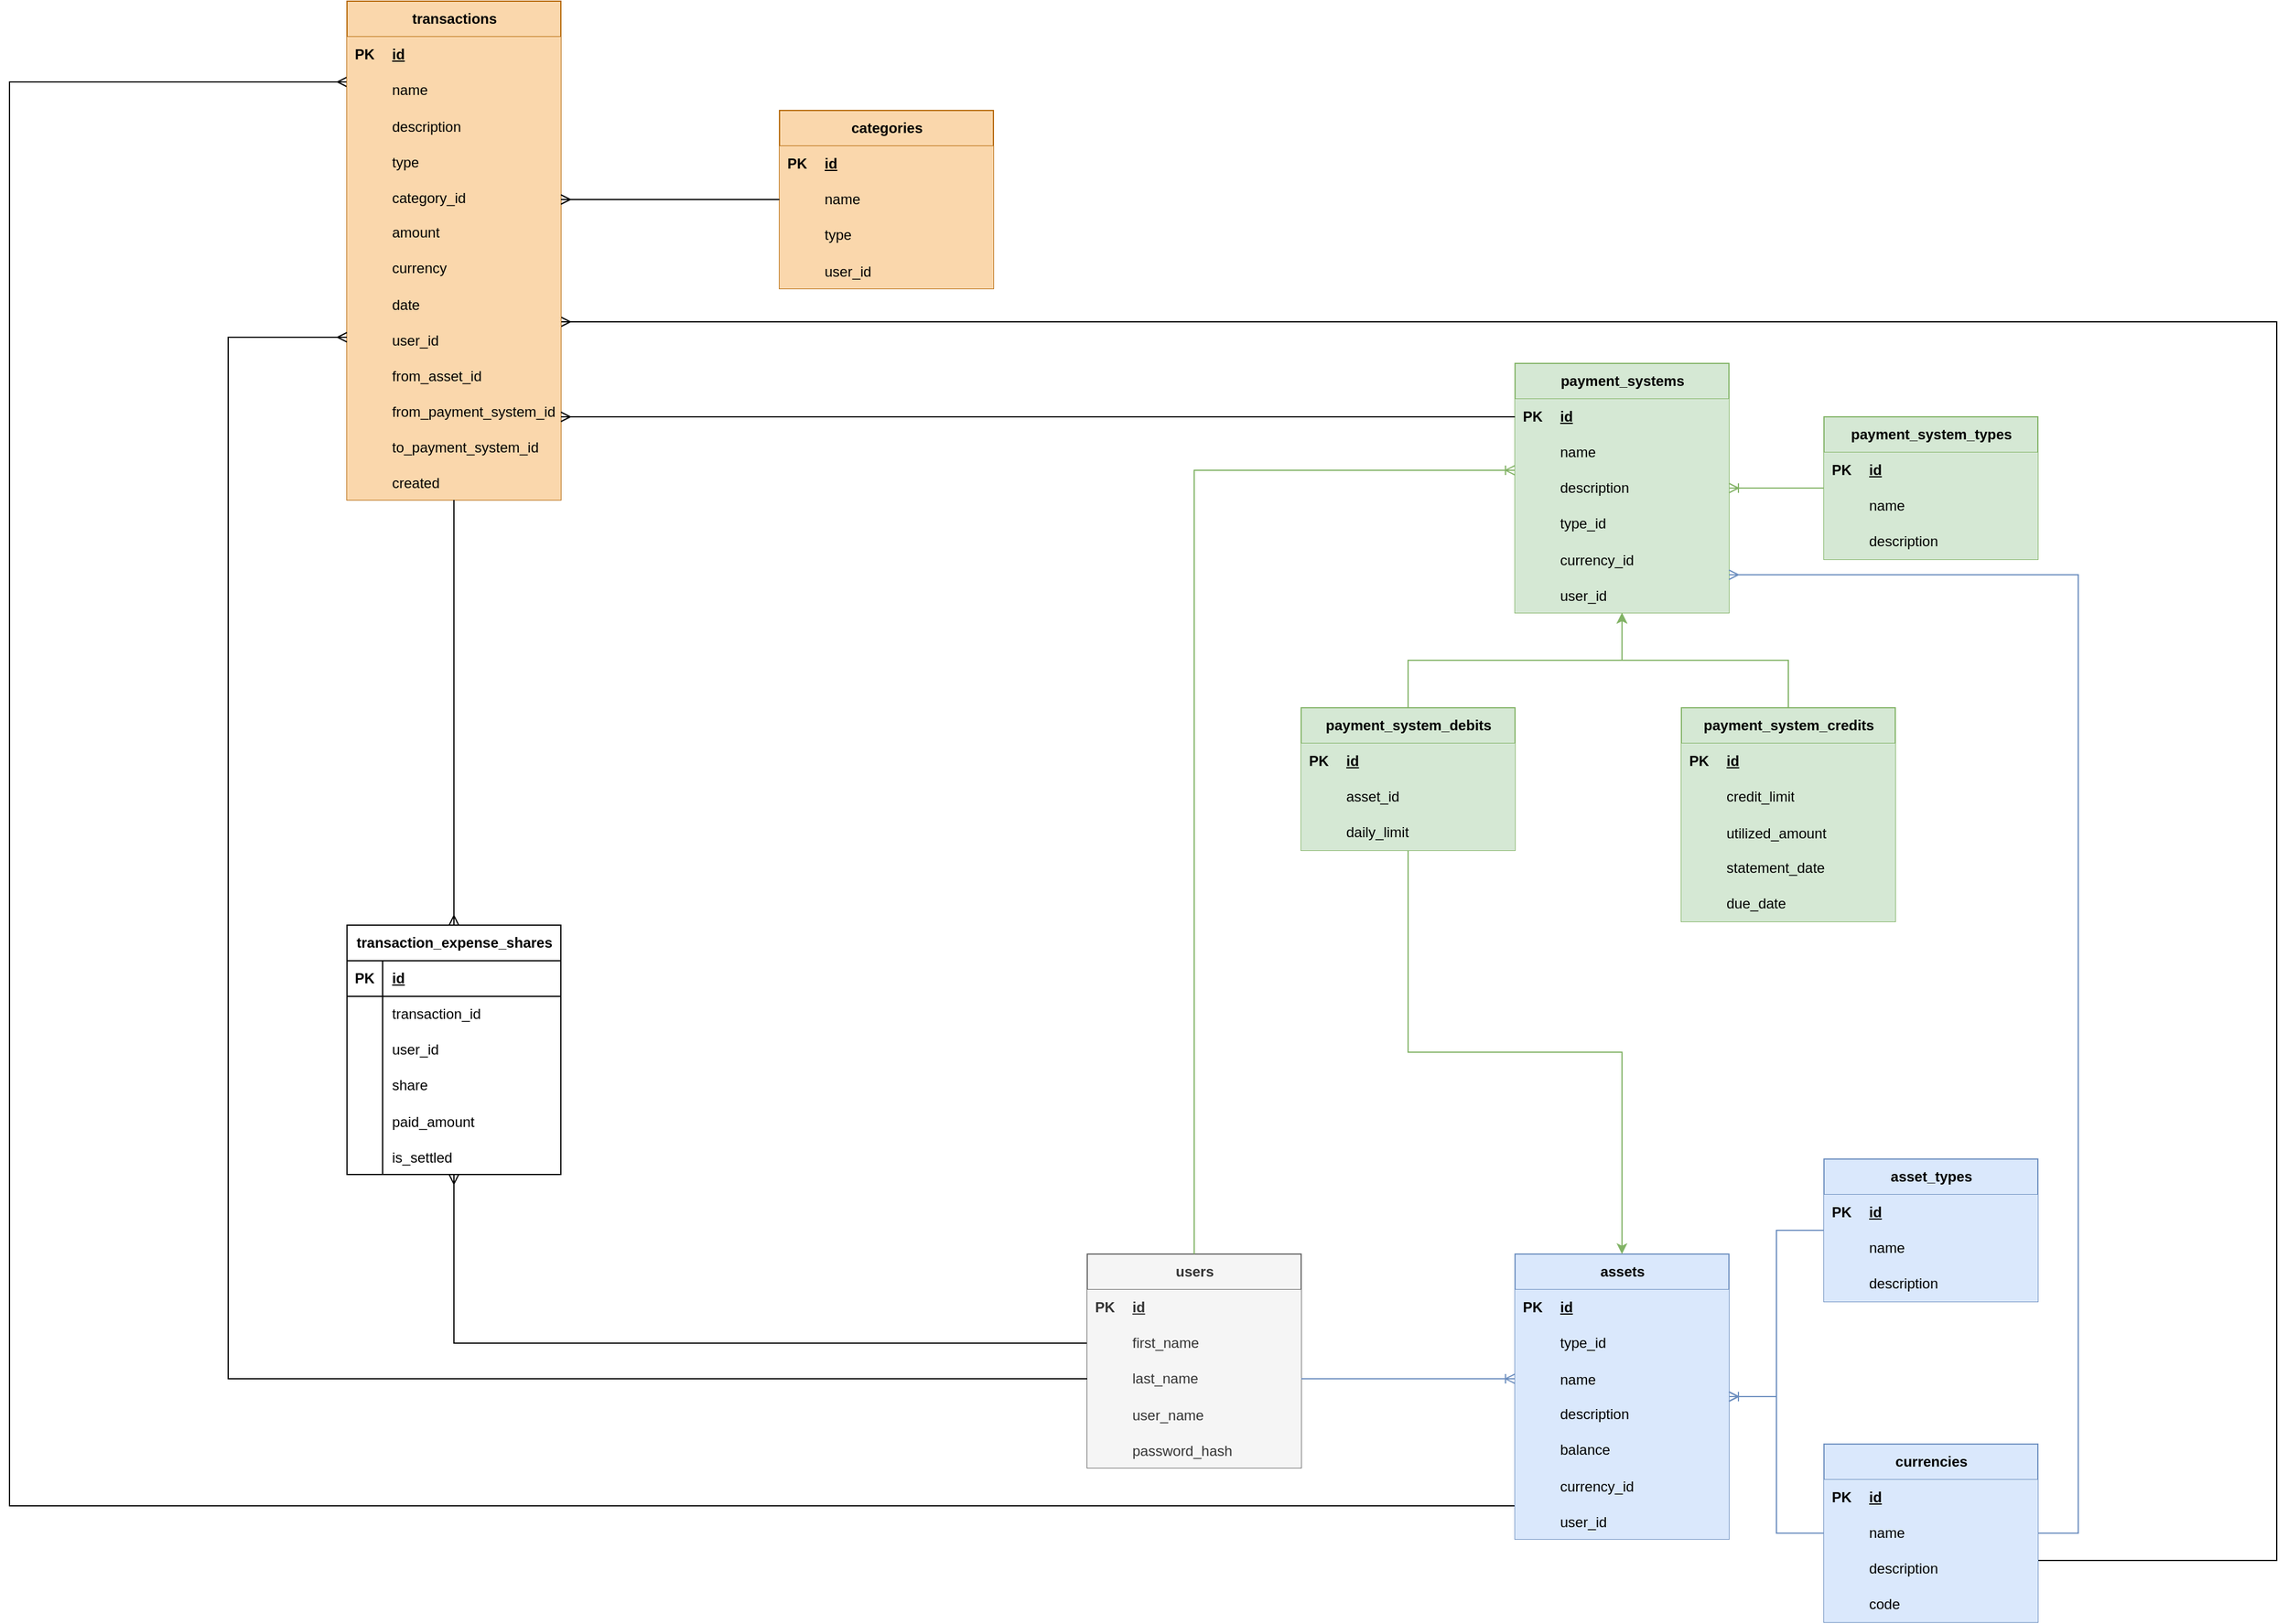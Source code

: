 <mxfile version="22.1.22" type="embed">
  <diagram id="R2lEEEUBdFMjLlhIrx00" name="Page-1">
    <mxGraphModel dx="3070" dy="3023" grid="0" gridSize="10" guides="1" tooltips="1" connect="1" arrows="1" fold="0" page="1" pageScale="1" pageWidth="1200" pageHeight="1920" math="0" shadow="0" extFonts="Permanent Marker^https://fonts.googleapis.com/css?family=Permanent+Marker">
      <root>
        <mxCell id="0" />
        <mxCell id="1" parent="0" />
        <mxCell id="xLE962NcYSzFBniYCO6l-337" style="edgeStyle=orthogonalEdgeStyle;rounded=0;orthogonalLoop=1;jettySize=auto;html=1;endArrow=ERmany;endFill=0;" parent="1" source="xLE962NcYSzFBniYCO6l-1" target="xLE962NcYSzFBniYCO6l-260" edge="1">
          <mxGeometry relative="1" as="geometry">
            <Array as="points">
              <mxPoint x="-485" y="-584" />
            </Array>
          </mxGeometry>
        </mxCell>
        <mxCell id="xLE962NcYSzFBniYCO6l-1" value="users" style="shape=table;startSize=30;container=1;collapsible=1;childLayout=tableLayout;fixedRows=1;rowLines=0;fontStyle=1;align=center;resizeLast=1;html=1;fillColor=#f5f5f5;fontColor=#333333;strokeColor=#666666;" parent="1" vertex="1">
          <mxGeometry x="48" y="-659" width="180" height="180" as="geometry" />
        </mxCell>
        <mxCell id="xLE962NcYSzFBniYCO6l-2" value="" style="shape=tableRow;horizontal=0;startSize=0;swimlaneHead=0;swimlaneBody=0;fillColor=#f5f5f5;collapsible=0;dropTarget=0;points=[[0,0.5],[1,0.5]];portConstraint=eastwest;top=0;left=0;right=0;bottom=1;fontColor=#333333;strokeColor=#666666;" parent="xLE962NcYSzFBniYCO6l-1" vertex="1">
          <mxGeometry y="30" width="180" height="30" as="geometry" />
        </mxCell>
        <mxCell id="xLE962NcYSzFBniYCO6l-3" value="PK" style="shape=partialRectangle;connectable=0;fillColor=#f5f5f5;top=0;left=0;bottom=0;right=0;fontStyle=1;overflow=hidden;whiteSpace=wrap;html=1;fontColor=#333333;strokeColor=#666666;" parent="xLE962NcYSzFBniYCO6l-2" vertex="1">
          <mxGeometry width="30" height="30" as="geometry">
            <mxRectangle width="30" height="30" as="alternateBounds" />
          </mxGeometry>
        </mxCell>
        <mxCell id="xLE962NcYSzFBniYCO6l-4" value="id" style="shape=partialRectangle;connectable=0;fillColor=#f5f5f5;top=0;left=0;bottom=0;right=0;align=left;spacingLeft=6;fontStyle=5;overflow=hidden;whiteSpace=wrap;html=1;fontColor=#333333;strokeColor=#666666;" parent="xLE962NcYSzFBniYCO6l-2" vertex="1">
          <mxGeometry x="30" width="150" height="30" as="geometry">
            <mxRectangle width="150" height="30" as="alternateBounds" />
          </mxGeometry>
        </mxCell>
        <mxCell id="xLE962NcYSzFBniYCO6l-8" value="" style="shape=tableRow;horizontal=0;startSize=0;swimlaneHead=0;swimlaneBody=0;fillColor=#f5f5f5;collapsible=0;dropTarget=0;points=[[0,0.5],[1,0.5]];portConstraint=eastwest;top=0;left=0;right=0;bottom=0;fontColor=#333333;strokeColor=#666666;" parent="xLE962NcYSzFBniYCO6l-1" vertex="1">
          <mxGeometry y="60" width="180" height="30" as="geometry" />
        </mxCell>
        <mxCell id="xLE962NcYSzFBniYCO6l-9" value="" style="shape=partialRectangle;connectable=0;fillColor=#f5f5f5;top=0;left=0;bottom=0;right=0;editable=1;overflow=hidden;whiteSpace=wrap;html=1;fontColor=#333333;strokeColor=#666666;" parent="xLE962NcYSzFBniYCO6l-8" vertex="1">
          <mxGeometry width="30" height="30" as="geometry">
            <mxRectangle width="30" height="30" as="alternateBounds" />
          </mxGeometry>
        </mxCell>
        <mxCell id="xLE962NcYSzFBniYCO6l-10" value="first_name" style="shape=partialRectangle;connectable=0;fillColor=#f5f5f5;top=0;left=0;bottom=0;right=0;align=left;spacingLeft=6;overflow=hidden;whiteSpace=wrap;html=1;fontColor=#333333;strokeColor=#666666;" parent="xLE962NcYSzFBniYCO6l-8" vertex="1">
          <mxGeometry x="30" width="150" height="30" as="geometry">
            <mxRectangle width="150" height="30" as="alternateBounds" />
          </mxGeometry>
        </mxCell>
        <mxCell id="xLE962NcYSzFBniYCO6l-11" value="" style="shape=tableRow;horizontal=0;startSize=0;swimlaneHead=0;swimlaneBody=0;fillColor=#f5f5f5;collapsible=0;dropTarget=0;points=[[0,0.5],[1,0.5]];portConstraint=eastwest;top=0;left=0;right=0;bottom=0;fontColor=#333333;strokeColor=#666666;" parent="xLE962NcYSzFBniYCO6l-1" vertex="1">
          <mxGeometry y="90" width="180" height="30" as="geometry" />
        </mxCell>
        <mxCell id="xLE962NcYSzFBniYCO6l-12" value="" style="shape=partialRectangle;connectable=0;fillColor=#f5f5f5;top=0;left=0;bottom=0;right=0;editable=1;overflow=hidden;whiteSpace=wrap;html=1;fontColor=#333333;strokeColor=#666666;" parent="xLE962NcYSzFBniYCO6l-11" vertex="1">
          <mxGeometry width="30" height="30" as="geometry">
            <mxRectangle width="30" height="30" as="alternateBounds" />
          </mxGeometry>
        </mxCell>
        <mxCell id="xLE962NcYSzFBniYCO6l-13" value="last_name" style="shape=partialRectangle;connectable=0;fillColor=#f5f5f5;top=0;left=0;bottom=0;right=0;align=left;spacingLeft=6;overflow=hidden;whiteSpace=wrap;html=1;fontColor=#333333;strokeColor=#666666;" parent="xLE962NcYSzFBniYCO6l-11" vertex="1">
          <mxGeometry x="30" width="150" height="30" as="geometry">
            <mxRectangle width="150" height="30" as="alternateBounds" />
          </mxGeometry>
        </mxCell>
        <mxCell id="uC1JJa4aAv5W9MF1biqK-2" value="" style="shape=tableRow;horizontal=0;startSize=0;swimlaneHead=0;swimlaneBody=0;fillColor=#f5f5f5;collapsible=0;dropTarget=0;points=[[0,0.5],[1,0.5]];portConstraint=eastwest;top=0;left=0;right=0;bottom=0;fontColor=#333333;strokeColor=#666666;" parent="xLE962NcYSzFBniYCO6l-1" vertex="1">
          <mxGeometry y="120" width="180" height="30" as="geometry" />
        </mxCell>
        <mxCell id="uC1JJa4aAv5W9MF1biqK-3" value="" style="shape=partialRectangle;connectable=0;fillColor=#f5f5f5;top=0;left=0;bottom=0;right=0;editable=1;overflow=hidden;fontColor=#333333;strokeColor=#666666;" parent="uC1JJa4aAv5W9MF1biqK-2" vertex="1">
          <mxGeometry width="30" height="30" as="geometry">
            <mxRectangle width="30" height="30" as="alternateBounds" />
          </mxGeometry>
        </mxCell>
        <mxCell id="uC1JJa4aAv5W9MF1biqK-4" value="user_name" style="shape=partialRectangle;connectable=0;fillColor=#f5f5f5;top=0;left=0;bottom=0;right=0;align=left;spacingLeft=6;overflow=hidden;fontColor=#333333;strokeColor=#666666;" parent="uC1JJa4aAv5W9MF1biqK-2" vertex="1">
          <mxGeometry x="30" width="150" height="30" as="geometry">
            <mxRectangle width="150" height="30" as="alternateBounds" />
          </mxGeometry>
        </mxCell>
        <mxCell id="uC1JJa4aAv5W9MF1biqK-5" value="" style="shape=tableRow;horizontal=0;startSize=0;swimlaneHead=0;swimlaneBody=0;fillColor=#f5f5f5;collapsible=0;dropTarget=0;points=[[0,0.5],[1,0.5]];portConstraint=eastwest;top=0;left=0;right=0;bottom=0;fontColor=#333333;strokeColor=#666666;" parent="xLE962NcYSzFBniYCO6l-1" vertex="1">
          <mxGeometry y="150" width="180" height="30" as="geometry" />
        </mxCell>
        <mxCell id="uC1JJa4aAv5W9MF1biqK-6" value="" style="shape=partialRectangle;connectable=0;fillColor=#f5f5f5;top=0;left=0;bottom=0;right=0;editable=1;overflow=hidden;fontColor=#333333;strokeColor=#666666;" parent="uC1JJa4aAv5W9MF1biqK-5" vertex="1">
          <mxGeometry width="30" height="30" as="geometry">
            <mxRectangle width="30" height="30" as="alternateBounds" />
          </mxGeometry>
        </mxCell>
        <mxCell id="uC1JJa4aAv5W9MF1biqK-7" value="password_hash" style="shape=partialRectangle;connectable=0;fillColor=#f5f5f5;top=0;left=0;bottom=0;right=0;align=left;spacingLeft=6;overflow=hidden;fontColor=#333333;strokeColor=#666666;" parent="uC1JJa4aAv5W9MF1biqK-5" vertex="1">
          <mxGeometry x="30" width="150" height="30" as="geometry">
            <mxRectangle width="150" height="30" as="alternateBounds" />
          </mxGeometry>
        </mxCell>
        <mxCell id="-ZhMa55Sa6_4oJ36i_zB-36" style="edgeStyle=orthogonalEdgeStyle;rounded=0;orthogonalLoop=1;jettySize=auto;html=1;endArrow=ERmany;endFill=0;" parent="1" source="xLE962NcYSzFBniYCO6l-14" target="xLE962NcYSzFBniYCO6l-163" edge="1">
          <mxGeometry relative="1" as="geometry">
            <Array as="points">
              <mxPoint x="-859" y="-447" />
              <mxPoint x="-859" y="-1646" />
            </Array>
          </mxGeometry>
        </mxCell>
        <mxCell id="xLE962NcYSzFBniYCO6l-14" value="assets" style="shape=table;startSize=30;container=1;collapsible=1;childLayout=tableLayout;fixedRows=1;rowLines=0;fontStyle=1;align=center;resizeLast=1;html=1;fillColor=#dae8fc;strokeColor=#6c8ebf;" parent="1" vertex="1">
          <mxGeometry x="408" y="-659" width="180" height="240" as="geometry" />
        </mxCell>
        <mxCell id="xLE962NcYSzFBniYCO6l-15" value="" style="shape=tableRow;horizontal=0;startSize=0;swimlaneHead=0;swimlaneBody=0;fillColor=#dae8fc;collapsible=0;dropTarget=0;points=[[0,0.5],[1,0.5]];portConstraint=eastwest;top=0;left=0;right=0;bottom=1;strokeColor=#6c8ebf;" parent="xLE962NcYSzFBniYCO6l-14" vertex="1">
          <mxGeometry y="30" width="180" height="30" as="geometry" />
        </mxCell>
        <mxCell id="xLE962NcYSzFBniYCO6l-16" value="PK" style="shape=partialRectangle;connectable=0;fillColor=#dae8fc;top=0;left=0;bottom=0;right=0;fontStyle=1;overflow=hidden;whiteSpace=wrap;html=1;strokeColor=#6c8ebf;" parent="xLE962NcYSzFBniYCO6l-15" vertex="1">
          <mxGeometry width="30" height="30" as="geometry">
            <mxRectangle width="30" height="30" as="alternateBounds" />
          </mxGeometry>
        </mxCell>
        <mxCell id="xLE962NcYSzFBniYCO6l-17" value="id" style="shape=partialRectangle;connectable=0;fillColor=#dae8fc;top=0;left=0;bottom=0;right=0;align=left;spacingLeft=6;fontStyle=5;overflow=hidden;whiteSpace=wrap;html=1;strokeColor=#6c8ebf;" parent="xLE962NcYSzFBniYCO6l-15" vertex="1">
          <mxGeometry x="30" width="150" height="30" as="geometry">
            <mxRectangle width="150" height="30" as="alternateBounds" />
          </mxGeometry>
        </mxCell>
        <mxCell id="xLE962NcYSzFBniYCO6l-18" value="" style="shape=tableRow;horizontal=0;startSize=0;swimlaneHead=0;swimlaneBody=0;fillColor=#dae8fc;collapsible=0;dropTarget=0;points=[[0,0.5],[1,0.5]];portConstraint=eastwest;top=0;left=0;right=0;bottom=0;strokeColor=#6c8ebf;" parent="xLE962NcYSzFBniYCO6l-14" vertex="1">
          <mxGeometry y="60" width="180" height="30" as="geometry" />
        </mxCell>
        <mxCell id="xLE962NcYSzFBniYCO6l-19" value="" style="shape=partialRectangle;connectable=0;fillColor=#dae8fc;top=0;left=0;bottom=0;right=0;editable=1;overflow=hidden;whiteSpace=wrap;html=1;strokeColor=#6c8ebf;" parent="xLE962NcYSzFBniYCO6l-18" vertex="1">
          <mxGeometry width="30" height="30" as="geometry">
            <mxRectangle width="30" height="30" as="alternateBounds" />
          </mxGeometry>
        </mxCell>
        <mxCell id="xLE962NcYSzFBniYCO6l-20" value="type_id" style="shape=partialRectangle;connectable=0;fillColor=#dae8fc;top=0;left=0;bottom=0;right=0;align=left;spacingLeft=6;overflow=hidden;whiteSpace=wrap;html=1;strokeColor=#6c8ebf;" parent="xLE962NcYSzFBniYCO6l-18" vertex="1">
          <mxGeometry x="30" width="150" height="30" as="geometry">
            <mxRectangle width="150" height="30" as="alternateBounds" />
          </mxGeometry>
        </mxCell>
        <mxCell id="R4h1H3JfzzDeKd5GYYlk-1" value="" style="shape=tableRow;horizontal=0;startSize=0;swimlaneHead=0;swimlaneBody=0;fillColor=#dae8fc;collapsible=0;dropTarget=0;points=[[0,0.5],[1,0.5]];portConstraint=eastwest;top=0;left=0;right=0;bottom=0;strokeColor=#6c8ebf;" parent="xLE962NcYSzFBniYCO6l-14" vertex="1">
          <mxGeometry y="90" width="180" height="30" as="geometry" />
        </mxCell>
        <mxCell id="R4h1H3JfzzDeKd5GYYlk-2" value="" style="shape=partialRectangle;connectable=0;fillColor=#dae8fc;top=0;left=0;bottom=0;right=0;editable=1;overflow=hidden;strokeColor=#6c8ebf;" parent="R4h1H3JfzzDeKd5GYYlk-1" vertex="1">
          <mxGeometry width="30" height="30" as="geometry">
            <mxRectangle width="30" height="30" as="alternateBounds" />
          </mxGeometry>
        </mxCell>
        <mxCell id="R4h1H3JfzzDeKd5GYYlk-3" value="name" style="shape=partialRectangle;connectable=0;fillColor=#dae8fc;top=0;left=0;bottom=0;right=0;align=left;spacingLeft=6;overflow=hidden;strokeColor=#6c8ebf;" parent="R4h1H3JfzzDeKd5GYYlk-1" vertex="1">
          <mxGeometry x="30" width="150" height="30" as="geometry">
            <mxRectangle width="150" height="30" as="alternateBounds" />
          </mxGeometry>
        </mxCell>
        <mxCell id="xLE962NcYSzFBniYCO6l-21" value="" style="shape=tableRow;horizontal=0;startSize=0;swimlaneHead=0;swimlaneBody=0;fillColor=#dae8fc;collapsible=0;dropTarget=0;points=[[0,0.5],[1,0.5]];portConstraint=eastwest;top=0;left=0;right=0;bottom=0;strokeColor=#6c8ebf;" parent="xLE962NcYSzFBniYCO6l-14" vertex="1">
          <mxGeometry y="120" width="180" height="30" as="geometry" />
        </mxCell>
        <mxCell id="xLE962NcYSzFBniYCO6l-22" value="" style="shape=partialRectangle;connectable=0;fillColor=#dae8fc;top=0;left=0;bottom=0;right=0;editable=1;overflow=hidden;whiteSpace=wrap;html=1;strokeColor=#6c8ebf;" parent="xLE962NcYSzFBniYCO6l-21" vertex="1">
          <mxGeometry width="30" height="30" as="geometry">
            <mxRectangle width="30" height="30" as="alternateBounds" />
          </mxGeometry>
        </mxCell>
        <mxCell id="xLE962NcYSzFBniYCO6l-23" value="description" style="shape=partialRectangle;connectable=0;fillColor=#dae8fc;top=0;left=0;bottom=0;right=0;align=left;spacingLeft=6;overflow=hidden;whiteSpace=wrap;html=1;strokeColor=#6c8ebf;" parent="xLE962NcYSzFBniYCO6l-21" vertex="1">
          <mxGeometry x="30" width="150" height="30" as="geometry">
            <mxRectangle width="150" height="30" as="alternateBounds" />
          </mxGeometry>
        </mxCell>
        <mxCell id="xLE962NcYSzFBniYCO6l-24" value="" style="shape=tableRow;horizontal=0;startSize=0;swimlaneHead=0;swimlaneBody=0;fillColor=#dae8fc;collapsible=0;dropTarget=0;points=[[0,0.5],[1,0.5]];portConstraint=eastwest;top=0;left=0;right=0;bottom=0;strokeColor=#6c8ebf;" parent="xLE962NcYSzFBniYCO6l-14" vertex="1">
          <mxGeometry y="150" width="180" height="30" as="geometry" />
        </mxCell>
        <mxCell id="xLE962NcYSzFBniYCO6l-25" value="" style="shape=partialRectangle;connectable=0;fillColor=#dae8fc;top=0;left=0;bottom=0;right=0;editable=1;overflow=hidden;whiteSpace=wrap;html=1;strokeColor=#6c8ebf;" parent="xLE962NcYSzFBniYCO6l-24" vertex="1">
          <mxGeometry width="30" height="30" as="geometry">
            <mxRectangle width="30" height="30" as="alternateBounds" />
          </mxGeometry>
        </mxCell>
        <mxCell id="xLE962NcYSzFBniYCO6l-26" value="balance" style="shape=partialRectangle;connectable=0;fillColor=#dae8fc;top=0;left=0;bottom=0;right=0;align=left;spacingLeft=6;overflow=hidden;whiteSpace=wrap;html=1;strokeColor=#6c8ebf;" parent="xLE962NcYSzFBniYCO6l-24" vertex="1">
          <mxGeometry x="30" width="150" height="30" as="geometry">
            <mxRectangle width="150" height="30" as="alternateBounds" />
          </mxGeometry>
        </mxCell>
        <mxCell id="xLE962NcYSzFBniYCO6l-30" value="" style="shape=tableRow;horizontal=0;startSize=0;swimlaneHead=0;swimlaneBody=0;fillColor=#dae8fc;collapsible=0;dropTarget=0;points=[[0,0.5],[1,0.5]];portConstraint=eastwest;top=0;left=0;right=0;bottom=0;strokeColor=#6c8ebf;" parent="xLE962NcYSzFBniYCO6l-14" vertex="1">
          <mxGeometry y="180" width="180" height="30" as="geometry" />
        </mxCell>
        <mxCell id="xLE962NcYSzFBniYCO6l-31" value="" style="shape=partialRectangle;connectable=0;fillColor=#dae8fc;top=0;left=0;bottom=0;right=0;editable=1;overflow=hidden;strokeColor=#6c8ebf;" parent="xLE962NcYSzFBniYCO6l-30" vertex="1">
          <mxGeometry width="30" height="30" as="geometry">
            <mxRectangle width="30" height="30" as="alternateBounds" />
          </mxGeometry>
        </mxCell>
        <mxCell id="xLE962NcYSzFBniYCO6l-32" value="currency_id" style="shape=partialRectangle;connectable=0;fillColor=#dae8fc;top=0;left=0;bottom=0;right=0;align=left;spacingLeft=6;overflow=hidden;strokeColor=#6c8ebf;" parent="xLE962NcYSzFBniYCO6l-30" vertex="1">
          <mxGeometry x="30" width="150" height="30" as="geometry">
            <mxRectangle width="150" height="30" as="alternateBounds" />
          </mxGeometry>
        </mxCell>
        <mxCell id="xLE962NcYSzFBniYCO6l-74" value="" style="shape=tableRow;horizontal=0;startSize=0;swimlaneHead=0;swimlaneBody=0;fillColor=#dae8fc;collapsible=0;dropTarget=0;points=[[0,0.5],[1,0.5]];portConstraint=eastwest;top=0;left=0;right=0;bottom=0;strokeColor=#6c8ebf;" parent="xLE962NcYSzFBniYCO6l-14" vertex="1">
          <mxGeometry y="210" width="180" height="30" as="geometry" />
        </mxCell>
        <mxCell id="xLE962NcYSzFBniYCO6l-75" value="" style="shape=partialRectangle;connectable=0;fillColor=#dae8fc;top=0;left=0;bottom=0;right=0;editable=1;overflow=hidden;strokeColor=#6c8ebf;" parent="xLE962NcYSzFBniYCO6l-74" vertex="1">
          <mxGeometry width="30" height="30" as="geometry">
            <mxRectangle width="30" height="30" as="alternateBounds" />
          </mxGeometry>
        </mxCell>
        <mxCell id="xLE962NcYSzFBniYCO6l-76" value="user_id" style="shape=partialRectangle;connectable=0;fillColor=#dae8fc;top=0;left=0;bottom=0;right=0;align=left;spacingLeft=6;overflow=hidden;strokeColor=#6c8ebf;" parent="xLE962NcYSzFBniYCO6l-74" vertex="1">
          <mxGeometry x="30" width="150" height="30" as="geometry">
            <mxRectangle width="150" height="30" as="alternateBounds" />
          </mxGeometry>
        </mxCell>
        <mxCell id="xLE962NcYSzFBniYCO6l-33" value="asset_types" style="shape=table;startSize=30;container=1;collapsible=1;childLayout=tableLayout;fixedRows=1;rowLines=0;fontStyle=1;align=center;resizeLast=1;html=1;fillColor=#dae8fc;strokeColor=#6c8ebf;" parent="1" vertex="1">
          <mxGeometry x="668" y="-739" width="180" height="120" as="geometry" />
        </mxCell>
        <mxCell id="xLE962NcYSzFBniYCO6l-34" value="" style="shape=tableRow;horizontal=0;startSize=0;swimlaneHead=0;swimlaneBody=0;fillColor=#dae8fc;collapsible=0;dropTarget=0;points=[[0,0.5],[1,0.5]];portConstraint=eastwest;top=0;left=0;right=0;bottom=1;strokeColor=#6c8ebf;" parent="xLE962NcYSzFBniYCO6l-33" vertex="1">
          <mxGeometry y="30" width="180" height="30" as="geometry" />
        </mxCell>
        <mxCell id="xLE962NcYSzFBniYCO6l-35" value="PK" style="shape=partialRectangle;connectable=0;fillColor=#dae8fc;top=0;left=0;bottom=0;right=0;fontStyle=1;overflow=hidden;whiteSpace=wrap;html=1;strokeColor=#6c8ebf;" parent="xLE962NcYSzFBniYCO6l-34" vertex="1">
          <mxGeometry width="30" height="30" as="geometry">
            <mxRectangle width="30" height="30" as="alternateBounds" />
          </mxGeometry>
        </mxCell>
        <mxCell id="xLE962NcYSzFBniYCO6l-36" value="id" style="shape=partialRectangle;connectable=0;fillColor=#dae8fc;top=0;left=0;bottom=0;right=0;align=left;spacingLeft=6;fontStyle=5;overflow=hidden;whiteSpace=wrap;html=1;strokeColor=#6c8ebf;" parent="xLE962NcYSzFBniYCO6l-34" vertex="1">
          <mxGeometry x="30" width="150" height="30" as="geometry">
            <mxRectangle width="150" height="30" as="alternateBounds" />
          </mxGeometry>
        </mxCell>
        <mxCell id="xLE962NcYSzFBniYCO6l-37" value="" style="shape=tableRow;horizontal=0;startSize=0;swimlaneHead=0;swimlaneBody=0;fillColor=#dae8fc;collapsible=0;dropTarget=0;points=[[0,0.5],[1,0.5]];portConstraint=eastwest;top=0;left=0;right=0;bottom=0;strokeColor=#6c8ebf;" parent="xLE962NcYSzFBniYCO6l-33" vertex="1">
          <mxGeometry y="60" width="180" height="30" as="geometry" />
        </mxCell>
        <mxCell id="xLE962NcYSzFBniYCO6l-38" value="" style="shape=partialRectangle;connectable=0;fillColor=#dae8fc;top=0;left=0;bottom=0;right=0;editable=1;overflow=hidden;whiteSpace=wrap;html=1;strokeColor=#6c8ebf;" parent="xLE962NcYSzFBniYCO6l-37" vertex="1">
          <mxGeometry width="30" height="30" as="geometry">
            <mxRectangle width="30" height="30" as="alternateBounds" />
          </mxGeometry>
        </mxCell>
        <mxCell id="xLE962NcYSzFBniYCO6l-39" value="name" style="shape=partialRectangle;connectable=0;fillColor=#dae8fc;top=0;left=0;bottom=0;right=0;align=left;spacingLeft=6;overflow=hidden;whiteSpace=wrap;html=1;strokeColor=#6c8ebf;" parent="xLE962NcYSzFBniYCO6l-37" vertex="1">
          <mxGeometry x="30" width="150" height="30" as="geometry">
            <mxRectangle width="150" height="30" as="alternateBounds" />
          </mxGeometry>
        </mxCell>
        <mxCell id="xLE962NcYSzFBniYCO6l-40" value="" style="shape=tableRow;horizontal=0;startSize=0;swimlaneHead=0;swimlaneBody=0;fillColor=#dae8fc;collapsible=0;dropTarget=0;points=[[0,0.5],[1,0.5]];portConstraint=eastwest;top=0;left=0;right=0;bottom=0;strokeColor=#6c8ebf;" parent="xLE962NcYSzFBniYCO6l-33" vertex="1">
          <mxGeometry y="90" width="180" height="30" as="geometry" />
        </mxCell>
        <mxCell id="xLE962NcYSzFBniYCO6l-41" value="" style="shape=partialRectangle;connectable=0;fillColor=#dae8fc;top=0;left=0;bottom=0;right=0;editable=1;overflow=hidden;whiteSpace=wrap;html=1;strokeColor=#6c8ebf;" parent="xLE962NcYSzFBniYCO6l-40" vertex="1">
          <mxGeometry width="30" height="30" as="geometry">
            <mxRectangle width="30" height="30" as="alternateBounds" />
          </mxGeometry>
        </mxCell>
        <mxCell id="xLE962NcYSzFBniYCO6l-42" value="description" style="shape=partialRectangle;connectable=0;fillColor=#dae8fc;top=0;left=0;bottom=0;right=0;align=left;spacingLeft=6;overflow=hidden;whiteSpace=wrap;html=1;strokeColor=#6c8ebf;" parent="xLE962NcYSzFBniYCO6l-40" vertex="1">
          <mxGeometry x="30" width="150" height="30" as="geometry">
            <mxRectangle width="150" height="30" as="alternateBounds" />
          </mxGeometry>
        </mxCell>
        <mxCell id="-ZhMa55Sa6_4oJ36i_zB-49" style="edgeStyle=orthogonalEdgeStyle;rounded=0;orthogonalLoop=1;jettySize=auto;html=1;endArrow=ERmany;endFill=0;" parent="1" source="xLE962NcYSzFBniYCO6l-56" target="xLE962NcYSzFBniYCO6l-163" edge="1">
          <mxGeometry relative="1" as="geometry">
            <Array as="points">
              <mxPoint x="1049" y="-401" />
              <mxPoint x="1049" y="-1444" />
            </Array>
          </mxGeometry>
        </mxCell>
        <mxCell id="xLE962NcYSzFBniYCO6l-56" value="currencies" style="shape=table;startSize=30;container=1;collapsible=1;childLayout=tableLayout;fixedRows=1;rowLines=0;fontStyle=1;align=center;resizeLast=1;html=1;fillColor=#dae8fc;strokeColor=#6c8ebf;" parent="1" vertex="1">
          <mxGeometry x="668" y="-499" width="180" height="150" as="geometry" />
        </mxCell>
        <mxCell id="xLE962NcYSzFBniYCO6l-57" value="" style="shape=tableRow;horizontal=0;startSize=0;swimlaneHead=0;swimlaneBody=0;fillColor=#dae8fc;collapsible=0;dropTarget=0;points=[[0,0.5],[1,0.5]];portConstraint=eastwest;top=0;left=0;right=0;bottom=1;strokeColor=#6c8ebf;" parent="xLE962NcYSzFBniYCO6l-56" vertex="1">
          <mxGeometry y="30" width="180" height="30" as="geometry" />
        </mxCell>
        <mxCell id="xLE962NcYSzFBniYCO6l-58" value="PK" style="shape=partialRectangle;connectable=0;fillColor=#dae8fc;top=0;left=0;bottom=0;right=0;fontStyle=1;overflow=hidden;whiteSpace=wrap;html=1;strokeColor=#6c8ebf;" parent="xLE962NcYSzFBniYCO6l-57" vertex="1">
          <mxGeometry width="30" height="30" as="geometry">
            <mxRectangle width="30" height="30" as="alternateBounds" />
          </mxGeometry>
        </mxCell>
        <mxCell id="xLE962NcYSzFBniYCO6l-59" value="id" style="shape=partialRectangle;connectable=0;fillColor=#dae8fc;top=0;left=0;bottom=0;right=0;align=left;spacingLeft=6;fontStyle=5;overflow=hidden;whiteSpace=wrap;html=1;strokeColor=#6c8ebf;" parent="xLE962NcYSzFBniYCO6l-57" vertex="1">
          <mxGeometry x="30" width="150" height="30" as="geometry">
            <mxRectangle width="150" height="30" as="alternateBounds" />
          </mxGeometry>
        </mxCell>
        <mxCell id="xLE962NcYSzFBniYCO6l-60" value="" style="shape=tableRow;horizontal=0;startSize=0;swimlaneHead=0;swimlaneBody=0;fillColor=#dae8fc;collapsible=0;dropTarget=0;points=[[0,0.5],[1,0.5]];portConstraint=eastwest;top=0;left=0;right=0;bottom=0;strokeColor=#6c8ebf;" parent="xLE962NcYSzFBniYCO6l-56" vertex="1">
          <mxGeometry y="60" width="180" height="30" as="geometry" />
        </mxCell>
        <mxCell id="xLE962NcYSzFBniYCO6l-61" value="" style="shape=partialRectangle;connectable=0;fillColor=#dae8fc;top=0;left=0;bottom=0;right=0;editable=1;overflow=hidden;whiteSpace=wrap;html=1;strokeColor=#6c8ebf;" parent="xLE962NcYSzFBniYCO6l-60" vertex="1">
          <mxGeometry width="30" height="30" as="geometry">
            <mxRectangle width="30" height="30" as="alternateBounds" />
          </mxGeometry>
        </mxCell>
        <mxCell id="xLE962NcYSzFBniYCO6l-62" value="name" style="shape=partialRectangle;connectable=0;fillColor=#dae8fc;top=0;left=0;bottom=0;right=0;align=left;spacingLeft=6;overflow=hidden;whiteSpace=wrap;html=1;strokeColor=#6c8ebf;" parent="xLE962NcYSzFBniYCO6l-60" vertex="1">
          <mxGeometry x="30" width="150" height="30" as="geometry">
            <mxRectangle width="150" height="30" as="alternateBounds" />
          </mxGeometry>
        </mxCell>
        <mxCell id="xLE962NcYSzFBniYCO6l-63" value="" style="shape=tableRow;horizontal=0;startSize=0;swimlaneHead=0;swimlaneBody=0;fillColor=#dae8fc;collapsible=0;dropTarget=0;points=[[0,0.5],[1,0.5]];portConstraint=eastwest;top=0;left=0;right=0;bottom=0;strokeColor=#6c8ebf;" parent="xLE962NcYSzFBniYCO6l-56" vertex="1">
          <mxGeometry y="90" width="180" height="30" as="geometry" />
        </mxCell>
        <mxCell id="xLE962NcYSzFBniYCO6l-64" value="" style="shape=partialRectangle;connectable=0;fillColor=#dae8fc;top=0;left=0;bottom=0;right=0;editable=1;overflow=hidden;whiteSpace=wrap;html=1;strokeColor=#6c8ebf;" parent="xLE962NcYSzFBniYCO6l-63" vertex="1">
          <mxGeometry width="30" height="30" as="geometry">
            <mxRectangle width="30" height="30" as="alternateBounds" />
          </mxGeometry>
        </mxCell>
        <mxCell id="xLE962NcYSzFBniYCO6l-65" value="description" style="shape=partialRectangle;connectable=0;fillColor=#dae8fc;top=0;left=0;bottom=0;right=0;align=left;spacingLeft=6;overflow=hidden;whiteSpace=wrap;html=1;strokeColor=#6c8ebf;" parent="xLE962NcYSzFBniYCO6l-63" vertex="1">
          <mxGeometry x="30" width="150" height="30" as="geometry">
            <mxRectangle width="150" height="30" as="alternateBounds" />
          </mxGeometry>
        </mxCell>
        <mxCell id="xLE962NcYSzFBniYCO6l-66" value="" style="shape=tableRow;horizontal=0;startSize=0;swimlaneHead=0;swimlaneBody=0;fillColor=#dae8fc;collapsible=0;dropTarget=0;points=[[0,0.5],[1,0.5]];portConstraint=eastwest;top=0;left=0;right=0;bottom=0;strokeColor=#6c8ebf;" parent="xLE962NcYSzFBniYCO6l-56" vertex="1">
          <mxGeometry y="120" width="180" height="30" as="geometry" />
        </mxCell>
        <mxCell id="xLE962NcYSzFBniYCO6l-67" value="" style="shape=partialRectangle;connectable=0;fillColor=#dae8fc;top=0;left=0;bottom=0;right=0;editable=1;overflow=hidden;whiteSpace=wrap;html=1;strokeColor=#6c8ebf;" parent="xLE962NcYSzFBniYCO6l-66" vertex="1">
          <mxGeometry width="30" height="30" as="geometry">
            <mxRectangle width="30" height="30" as="alternateBounds" />
          </mxGeometry>
        </mxCell>
        <mxCell id="xLE962NcYSzFBniYCO6l-68" value="code" style="shape=partialRectangle;connectable=0;fillColor=#dae8fc;top=0;left=0;bottom=0;right=0;align=left;spacingLeft=6;overflow=hidden;whiteSpace=wrap;html=1;strokeColor=#6c8ebf;" parent="xLE962NcYSzFBniYCO6l-66" vertex="1">
          <mxGeometry x="30" width="150" height="30" as="geometry">
            <mxRectangle width="150" height="30" as="alternateBounds" />
          </mxGeometry>
        </mxCell>
        <mxCell id="xLE962NcYSzFBniYCO6l-69" value="" style="fontSize=12;html=1;endArrow=ERoneToMany;rounded=0;edgeStyle=orthogonalEdgeStyle;fillColor=#dae8fc;strokeColor=#6c8ebf;" parent="1" source="xLE962NcYSzFBniYCO6l-33" target="xLE962NcYSzFBniYCO6l-14" edge="1">
          <mxGeometry width="100" height="100" relative="1" as="geometry">
            <mxPoint x="568" y="-199" as="sourcePoint" />
            <mxPoint x="668" y="-299" as="targetPoint" />
          </mxGeometry>
        </mxCell>
        <mxCell id="xLE962NcYSzFBniYCO6l-70" value="" style="edgeStyle=orthogonalEdgeStyle;fontSize=12;html=1;endArrow=ERoneToMany;rounded=0;fillColor=#dae8fc;strokeColor=#6c8ebf;" parent="1" source="xLE962NcYSzFBniYCO6l-56" target="xLE962NcYSzFBniYCO6l-14" edge="1">
          <mxGeometry width="100" height="100" relative="1" as="geometry">
            <mxPoint x="798" y="-424" as="sourcePoint" />
            <mxPoint x="548" y="-324" as="targetPoint" />
          </mxGeometry>
        </mxCell>
        <mxCell id="xLE962NcYSzFBniYCO6l-77" value="" style="edgeStyle=orthogonalEdgeStyle;fontSize=12;html=1;endArrow=ERoneToMany;rounded=0;fillColor=#dae8fc;strokeColor=#6c8ebf;" parent="1" source="xLE962NcYSzFBniYCO6l-1" target="xLE962NcYSzFBniYCO6l-14" edge="1">
          <mxGeometry width="100" height="100" relative="1" as="geometry">
            <mxPoint x="478" y="-369" as="sourcePoint" />
            <mxPoint x="228" y="-254" as="targetPoint" />
            <Array as="points">
              <mxPoint x="268" y="-554" />
              <mxPoint x="268" y="-554" />
            </Array>
          </mxGeometry>
        </mxCell>
        <mxCell id="xLE962NcYSzFBniYCO6l-78" value="payment_systems" style="shape=table;startSize=30;container=1;collapsible=1;childLayout=tableLayout;fixedRows=1;rowLines=0;fontStyle=1;align=center;resizeLast=1;html=1;fillColor=#d5e8d4;strokeColor=#82b366;" parent="1" vertex="1">
          <mxGeometry x="408" y="-1409" width="180" height="210" as="geometry" />
        </mxCell>
        <mxCell id="xLE962NcYSzFBniYCO6l-79" value="" style="shape=tableRow;horizontal=0;startSize=0;swimlaneHead=0;swimlaneBody=0;fillColor=#d5e8d4;collapsible=0;dropTarget=0;points=[[0,0.5],[1,0.5]];portConstraint=eastwest;top=0;left=0;right=0;bottom=1;strokeColor=#82b366;" parent="xLE962NcYSzFBniYCO6l-78" vertex="1">
          <mxGeometry y="30" width="180" height="30" as="geometry" />
        </mxCell>
        <mxCell id="xLE962NcYSzFBniYCO6l-80" value="PK" style="shape=partialRectangle;connectable=0;fillColor=#d5e8d4;top=0;left=0;bottom=0;right=0;fontStyle=1;overflow=hidden;whiteSpace=wrap;html=1;strokeColor=#82b366;" parent="xLE962NcYSzFBniYCO6l-79" vertex="1">
          <mxGeometry width="30" height="30" as="geometry">
            <mxRectangle width="30" height="30" as="alternateBounds" />
          </mxGeometry>
        </mxCell>
        <mxCell id="xLE962NcYSzFBniYCO6l-81" value="id" style="shape=partialRectangle;connectable=0;fillColor=#d5e8d4;top=0;left=0;bottom=0;right=0;align=left;spacingLeft=6;fontStyle=5;overflow=hidden;whiteSpace=wrap;html=1;strokeColor=#82b366;" parent="xLE962NcYSzFBniYCO6l-79" vertex="1">
          <mxGeometry x="30" width="150" height="30" as="geometry">
            <mxRectangle width="150" height="30" as="alternateBounds" />
          </mxGeometry>
        </mxCell>
        <mxCell id="xLE962NcYSzFBniYCO6l-82" value="" style="shape=tableRow;horizontal=0;startSize=0;swimlaneHead=0;swimlaneBody=0;fillColor=#d5e8d4;collapsible=0;dropTarget=0;points=[[0,0.5],[1,0.5]];portConstraint=eastwest;top=0;left=0;right=0;bottom=0;strokeColor=#82b366;" parent="xLE962NcYSzFBniYCO6l-78" vertex="1">
          <mxGeometry y="60" width="180" height="30" as="geometry" />
        </mxCell>
        <mxCell id="xLE962NcYSzFBniYCO6l-83" value="" style="shape=partialRectangle;connectable=0;fillColor=#d5e8d4;top=0;left=0;bottom=0;right=0;editable=1;overflow=hidden;whiteSpace=wrap;html=1;strokeColor=#82b366;" parent="xLE962NcYSzFBniYCO6l-82" vertex="1">
          <mxGeometry width="30" height="30" as="geometry">
            <mxRectangle width="30" height="30" as="alternateBounds" />
          </mxGeometry>
        </mxCell>
        <mxCell id="xLE962NcYSzFBniYCO6l-84" value="name" style="shape=partialRectangle;connectable=0;fillColor=#d5e8d4;top=0;left=0;bottom=0;right=0;align=left;spacingLeft=6;overflow=hidden;whiteSpace=wrap;html=1;strokeColor=#82b366;" parent="xLE962NcYSzFBniYCO6l-82" vertex="1">
          <mxGeometry x="30" width="150" height="30" as="geometry">
            <mxRectangle width="150" height="30" as="alternateBounds" />
          </mxGeometry>
        </mxCell>
        <mxCell id="xLE962NcYSzFBniYCO6l-85" value="" style="shape=tableRow;horizontal=0;startSize=0;swimlaneHead=0;swimlaneBody=0;fillColor=#d5e8d4;collapsible=0;dropTarget=0;points=[[0,0.5],[1,0.5]];portConstraint=eastwest;top=0;left=0;right=0;bottom=0;strokeColor=#82b366;" parent="xLE962NcYSzFBniYCO6l-78" vertex="1">
          <mxGeometry y="90" width="180" height="30" as="geometry" />
        </mxCell>
        <mxCell id="xLE962NcYSzFBniYCO6l-86" value="" style="shape=partialRectangle;connectable=0;fillColor=#d5e8d4;top=0;left=0;bottom=0;right=0;editable=1;overflow=hidden;whiteSpace=wrap;html=1;strokeColor=#82b366;" parent="xLE962NcYSzFBniYCO6l-85" vertex="1">
          <mxGeometry width="30" height="30" as="geometry">
            <mxRectangle width="30" height="30" as="alternateBounds" />
          </mxGeometry>
        </mxCell>
        <mxCell id="xLE962NcYSzFBniYCO6l-87" value="description" style="shape=partialRectangle;connectable=0;fillColor=#d5e8d4;top=0;left=0;bottom=0;right=0;align=left;spacingLeft=6;overflow=hidden;whiteSpace=wrap;html=1;strokeColor=#82b366;" parent="xLE962NcYSzFBniYCO6l-85" vertex="1">
          <mxGeometry x="30" width="150" height="30" as="geometry">
            <mxRectangle width="150" height="30" as="alternateBounds" />
          </mxGeometry>
        </mxCell>
        <mxCell id="xLE962NcYSzFBniYCO6l-88" value="" style="shape=tableRow;horizontal=0;startSize=0;swimlaneHead=0;swimlaneBody=0;fillColor=#d5e8d4;collapsible=0;dropTarget=0;points=[[0,0.5],[1,0.5]];portConstraint=eastwest;top=0;left=0;right=0;bottom=0;strokeColor=#82b366;" parent="xLE962NcYSzFBniYCO6l-78" vertex="1">
          <mxGeometry y="120" width="180" height="30" as="geometry" />
        </mxCell>
        <mxCell id="xLE962NcYSzFBniYCO6l-89" value="" style="shape=partialRectangle;connectable=0;fillColor=#d5e8d4;top=0;left=0;bottom=0;right=0;editable=1;overflow=hidden;whiteSpace=wrap;html=1;strokeColor=#82b366;" parent="xLE962NcYSzFBniYCO6l-88" vertex="1">
          <mxGeometry width="30" height="30" as="geometry">
            <mxRectangle width="30" height="30" as="alternateBounds" />
          </mxGeometry>
        </mxCell>
        <mxCell id="xLE962NcYSzFBniYCO6l-90" value="type_id" style="shape=partialRectangle;connectable=0;fillColor=#d5e8d4;top=0;left=0;bottom=0;right=0;align=left;spacingLeft=6;overflow=hidden;whiteSpace=wrap;html=1;strokeColor=#82b366;" parent="xLE962NcYSzFBniYCO6l-88" vertex="1">
          <mxGeometry x="30" width="150" height="30" as="geometry">
            <mxRectangle width="150" height="30" as="alternateBounds" />
          </mxGeometry>
        </mxCell>
        <mxCell id="XbhW2-TWdxTRnRCkN6YJ-1" value="" style="shape=tableRow;horizontal=0;startSize=0;swimlaneHead=0;swimlaneBody=0;fillColor=#d5e8d4;collapsible=0;dropTarget=0;points=[[0,0.5],[1,0.5]];portConstraint=eastwest;top=0;left=0;right=0;bottom=0;strokeColor=#82b366;" parent="xLE962NcYSzFBniYCO6l-78" vertex="1">
          <mxGeometry y="150" width="180" height="30" as="geometry" />
        </mxCell>
        <mxCell id="XbhW2-TWdxTRnRCkN6YJ-2" value="" style="shape=partialRectangle;connectable=0;fillColor=#d5e8d4;top=0;left=0;bottom=0;right=0;editable=1;overflow=hidden;strokeColor=#82b366;" parent="XbhW2-TWdxTRnRCkN6YJ-1" vertex="1">
          <mxGeometry width="30" height="30" as="geometry">
            <mxRectangle width="30" height="30" as="alternateBounds" />
          </mxGeometry>
        </mxCell>
        <mxCell id="XbhW2-TWdxTRnRCkN6YJ-3" value="currency_id" style="shape=partialRectangle;connectable=0;fillColor=#d5e8d4;top=0;left=0;bottom=0;right=0;align=left;spacingLeft=6;overflow=hidden;strokeColor=#82b366;" parent="XbhW2-TWdxTRnRCkN6YJ-1" vertex="1">
          <mxGeometry x="30" width="150" height="30" as="geometry">
            <mxRectangle width="150" height="30" as="alternateBounds" />
          </mxGeometry>
        </mxCell>
        <mxCell id="xLE962NcYSzFBniYCO6l-101" value="" style="shape=tableRow;horizontal=0;startSize=0;swimlaneHead=0;swimlaneBody=0;fillColor=#d5e8d4;collapsible=0;dropTarget=0;points=[[0,0.5],[1,0.5]];portConstraint=eastwest;top=0;left=0;right=0;bottom=0;strokeColor=#82b366;" parent="xLE962NcYSzFBniYCO6l-78" vertex="1">
          <mxGeometry y="180" width="180" height="30" as="geometry" />
        </mxCell>
        <mxCell id="xLE962NcYSzFBniYCO6l-102" value="" style="shape=partialRectangle;connectable=0;fillColor=#d5e8d4;top=0;left=0;bottom=0;right=0;editable=1;overflow=hidden;strokeColor=#82b366;" parent="xLE962NcYSzFBniYCO6l-101" vertex="1">
          <mxGeometry width="30" height="30" as="geometry">
            <mxRectangle width="30" height="30" as="alternateBounds" />
          </mxGeometry>
        </mxCell>
        <mxCell id="xLE962NcYSzFBniYCO6l-103" value="user_id" style="shape=partialRectangle;connectable=0;fillColor=#d5e8d4;top=0;left=0;bottom=0;right=0;align=left;spacingLeft=6;overflow=hidden;strokeColor=#82b366;" parent="xLE962NcYSzFBniYCO6l-101" vertex="1">
          <mxGeometry x="30" width="150" height="30" as="geometry">
            <mxRectangle width="150" height="30" as="alternateBounds" />
          </mxGeometry>
        </mxCell>
        <mxCell id="xLE962NcYSzFBniYCO6l-91" value="payment_system_types" style="shape=table;startSize=30;container=1;collapsible=1;childLayout=tableLayout;fixedRows=1;rowLines=0;fontStyle=1;align=center;resizeLast=1;html=1;fillColor=#d5e8d4;strokeColor=#82b366;" parent="1" vertex="1">
          <mxGeometry x="668" y="-1364" width="180" height="120" as="geometry" />
        </mxCell>
        <mxCell id="xLE962NcYSzFBniYCO6l-92" value="" style="shape=tableRow;horizontal=0;startSize=0;swimlaneHead=0;swimlaneBody=0;fillColor=#d5e8d4;collapsible=0;dropTarget=0;points=[[0,0.5],[1,0.5]];portConstraint=eastwest;top=0;left=0;right=0;bottom=1;strokeColor=#82b366;" parent="xLE962NcYSzFBniYCO6l-91" vertex="1">
          <mxGeometry y="30" width="180" height="30" as="geometry" />
        </mxCell>
        <mxCell id="xLE962NcYSzFBniYCO6l-93" value="PK" style="shape=partialRectangle;connectable=0;fillColor=#d5e8d4;top=0;left=0;bottom=0;right=0;fontStyle=1;overflow=hidden;whiteSpace=wrap;html=1;strokeColor=#82b366;" parent="xLE962NcYSzFBniYCO6l-92" vertex="1">
          <mxGeometry width="30" height="30" as="geometry">
            <mxRectangle width="30" height="30" as="alternateBounds" />
          </mxGeometry>
        </mxCell>
        <mxCell id="xLE962NcYSzFBniYCO6l-94" value="id" style="shape=partialRectangle;connectable=0;fillColor=#d5e8d4;top=0;left=0;bottom=0;right=0;align=left;spacingLeft=6;fontStyle=5;overflow=hidden;whiteSpace=wrap;html=1;strokeColor=#82b366;" parent="xLE962NcYSzFBniYCO6l-92" vertex="1">
          <mxGeometry x="30" width="150" height="30" as="geometry">
            <mxRectangle width="150" height="30" as="alternateBounds" />
          </mxGeometry>
        </mxCell>
        <mxCell id="xLE962NcYSzFBniYCO6l-95" value="" style="shape=tableRow;horizontal=0;startSize=0;swimlaneHead=0;swimlaneBody=0;fillColor=#d5e8d4;collapsible=0;dropTarget=0;points=[[0,0.5],[1,0.5]];portConstraint=eastwest;top=0;left=0;right=0;bottom=0;strokeColor=#82b366;" parent="xLE962NcYSzFBniYCO6l-91" vertex="1">
          <mxGeometry y="60" width="180" height="30" as="geometry" />
        </mxCell>
        <mxCell id="xLE962NcYSzFBniYCO6l-96" value="" style="shape=partialRectangle;connectable=0;fillColor=#d5e8d4;top=0;left=0;bottom=0;right=0;editable=1;overflow=hidden;whiteSpace=wrap;html=1;strokeColor=#82b366;" parent="xLE962NcYSzFBniYCO6l-95" vertex="1">
          <mxGeometry width="30" height="30" as="geometry">
            <mxRectangle width="30" height="30" as="alternateBounds" />
          </mxGeometry>
        </mxCell>
        <mxCell id="xLE962NcYSzFBniYCO6l-97" value="name" style="shape=partialRectangle;connectable=0;fillColor=#d5e8d4;top=0;left=0;bottom=0;right=0;align=left;spacingLeft=6;overflow=hidden;whiteSpace=wrap;html=1;strokeColor=#82b366;" parent="xLE962NcYSzFBniYCO6l-95" vertex="1">
          <mxGeometry x="30" width="150" height="30" as="geometry">
            <mxRectangle width="150" height="30" as="alternateBounds" />
          </mxGeometry>
        </mxCell>
        <mxCell id="xLE962NcYSzFBniYCO6l-98" value="" style="shape=tableRow;horizontal=0;startSize=0;swimlaneHead=0;swimlaneBody=0;fillColor=#d5e8d4;collapsible=0;dropTarget=0;points=[[0,0.5],[1,0.5]];portConstraint=eastwest;top=0;left=0;right=0;bottom=0;strokeColor=#82b366;" parent="xLE962NcYSzFBniYCO6l-91" vertex="1">
          <mxGeometry y="90" width="180" height="30" as="geometry" />
        </mxCell>
        <mxCell id="xLE962NcYSzFBniYCO6l-99" value="" style="shape=partialRectangle;connectable=0;fillColor=#d5e8d4;top=0;left=0;bottom=0;right=0;editable=1;overflow=hidden;whiteSpace=wrap;html=1;strokeColor=#82b366;" parent="xLE962NcYSzFBniYCO6l-98" vertex="1">
          <mxGeometry width="30" height="30" as="geometry">
            <mxRectangle width="30" height="30" as="alternateBounds" />
          </mxGeometry>
        </mxCell>
        <mxCell id="xLE962NcYSzFBniYCO6l-100" value="description" style="shape=partialRectangle;connectable=0;fillColor=#d5e8d4;top=0;left=0;bottom=0;right=0;align=left;spacingLeft=6;overflow=hidden;whiteSpace=wrap;html=1;strokeColor=#82b366;" parent="xLE962NcYSzFBniYCO6l-98" vertex="1">
          <mxGeometry x="30" width="150" height="30" as="geometry">
            <mxRectangle width="150" height="30" as="alternateBounds" />
          </mxGeometry>
        </mxCell>
        <mxCell id="xLE962NcYSzFBniYCO6l-104" value="" style="edgeStyle=orthogonalEdgeStyle;fontSize=12;html=1;endArrow=ERoneToMany;rounded=0;fillColor=#d5e8d4;strokeColor=#82b366;" parent="1" source="xLE962NcYSzFBniYCO6l-1" target="xLE962NcYSzFBniYCO6l-78" edge="1">
          <mxGeometry width="100" height="100" relative="1" as="geometry">
            <mxPoint x="38" y="-764" as="sourcePoint" />
            <mxPoint x="323" y="-1419" as="targetPoint" />
            <Array as="points">
              <mxPoint x="138" y="-1319" />
            </Array>
          </mxGeometry>
        </mxCell>
        <mxCell id="xLE962NcYSzFBniYCO6l-147" style="edgeStyle=orthogonalEdgeStyle;rounded=0;orthogonalLoop=1;jettySize=auto;html=1;fillColor=#d5e8d4;strokeColor=#82b366;" parent="1" source="xLE962NcYSzFBniYCO6l-105" target="xLE962NcYSzFBniYCO6l-78" edge="1">
          <mxGeometry relative="1" as="geometry" />
        </mxCell>
        <mxCell id="nT0uqNFSzvjGhAJ8pjy--4" style="edgeStyle=orthogonalEdgeStyle;rounded=0;orthogonalLoop=1;jettySize=auto;html=1;fillColor=#d5e8d4;strokeColor=#82b366;" parent="1" source="xLE962NcYSzFBniYCO6l-105" target="xLE962NcYSzFBniYCO6l-14" edge="1">
          <mxGeometry relative="1" as="geometry" />
        </mxCell>
        <mxCell id="xLE962NcYSzFBniYCO6l-105" value="payment_system_debits" style="shape=table;startSize=30;container=1;collapsible=1;childLayout=tableLayout;fixedRows=1;rowLines=0;fontStyle=1;align=center;resizeLast=1;html=1;fillColor=#d5e8d4;strokeColor=#82b366;" parent="1" vertex="1">
          <mxGeometry x="228" y="-1119" width="180" height="120" as="geometry" />
        </mxCell>
        <mxCell id="xLE962NcYSzFBniYCO6l-106" value="" style="shape=tableRow;horizontal=0;startSize=0;swimlaneHead=0;swimlaneBody=0;fillColor=#d5e8d4;collapsible=0;dropTarget=0;points=[[0,0.5],[1,0.5]];portConstraint=eastwest;top=0;left=0;right=0;bottom=1;strokeColor=#82b366;" parent="xLE962NcYSzFBniYCO6l-105" vertex="1">
          <mxGeometry y="30" width="180" height="30" as="geometry" />
        </mxCell>
        <mxCell id="xLE962NcYSzFBniYCO6l-107" value="PK" style="shape=partialRectangle;connectable=0;fillColor=#d5e8d4;top=0;left=0;bottom=0;right=0;fontStyle=1;overflow=hidden;whiteSpace=wrap;html=1;strokeColor=#82b366;" parent="xLE962NcYSzFBniYCO6l-106" vertex="1">
          <mxGeometry width="30" height="30" as="geometry">
            <mxRectangle width="30" height="30" as="alternateBounds" />
          </mxGeometry>
        </mxCell>
        <mxCell id="xLE962NcYSzFBniYCO6l-108" value="id" style="shape=partialRectangle;connectable=0;fillColor=#d5e8d4;top=0;left=0;bottom=0;right=0;align=left;spacingLeft=6;fontStyle=5;overflow=hidden;whiteSpace=wrap;html=1;strokeColor=#82b366;" parent="xLE962NcYSzFBniYCO6l-106" vertex="1">
          <mxGeometry x="30" width="150" height="30" as="geometry">
            <mxRectangle width="150" height="30" as="alternateBounds" />
          </mxGeometry>
        </mxCell>
        <mxCell id="xLE962NcYSzFBniYCO6l-109" value="" style="shape=tableRow;horizontal=0;startSize=0;swimlaneHead=0;swimlaneBody=0;fillColor=#d5e8d4;collapsible=0;dropTarget=0;points=[[0,0.5],[1,0.5]];portConstraint=eastwest;top=0;left=0;right=0;bottom=0;strokeColor=#82b366;" parent="xLE962NcYSzFBniYCO6l-105" vertex="1">
          <mxGeometry y="60" width="180" height="30" as="geometry" />
        </mxCell>
        <mxCell id="xLE962NcYSzFBniYCO6l-110" value="" style="shape=partialRectangle;connectable=0;fillColor=#d5e8d4;top=0;left=0;bottom=0;right=0;editable=1;overflow=hidden;whiteSpace=wrap;html=1;strokeColor=#82b366;" parent="xLE962NcYSzFBniYCO6l-109" vertex="1">
          <mxGeometry width="30" height="30" as="geometry">
            <mxRectangle width="30" height="30" as="alternateBounds" />
          </mxGeometry>
        </mxCell>
        <mxCell id="xLE962NcYSzFBniYCO6l-111" value="asset_id" style="shape=partialRectangle;connectable=0;fillColor=#d5e8d4;top=0;left=0;bottom=0;right=0;align=left;spacingLeft=6;overflow=hidden;whiteSpace=wrap;html=1;strokeColor=#82b366;" parent="xLE962NcYSzFBniYCO6l-109" vertex="1">
          <mxGeometry x="30" width="150" height="30" as="geometry">
            <mxRectangle width="150" height="30" as="alternateBounds" />
          </mxGeometry>
        </mxCell>
        <mxCell id="xLE962NcYSzFBniYCO6l-112" value="" style="shape=tableRow;horizontal=0;startSize=0;swimlaneHead=0;swimlaneBody=0;fillColor=#d5e8d4;collapsible=0;dropTarget=0;points=[[0,0.5],[1,0.5]];portConstraint=eastwest;top=0;left=0;right=0;bottom=0;strokeColor=#82b366;" parent="xLE962NcYSzFBniYCO6l-105" vertex="1">
          <mxGeometry y="90" width="180" height="30" as="geometry" />
        </mxCell>
        <mxCell id="xLE962NcYSzFBniYCO6l-113" value="" style="shape=partialRectangle;connectable=0;fillColor=#d5e8d4;top=0;left=0;bottom=0;right=0;editable=1;overflow=hidden;whiteSpace=wrap;html=1;strokeColor=#82b366;" parent="xLE962NcYSzFBniYCO6l-112" vertex="1">
          <mxGeometry width="30" height="30" as="geometry">
            <mxRectangle width="30" height="30" as="alternateBounds" />
          </mxGeometry>
        </mxCell>
        <mxCell id="xLE962NcYSzFBniYCO6l-114" value="daily_limit" style="shape=partialRectangle;connectable=0;fillColor=#d5e8d4;top=0;left=0;bottom=0;right=0;align=left;spacingLeft=6;overflow=hidden;whiteSpace=wrap;html=1;strokeColor=#82b366;" parent="xLE962NcYSzFBniYCO6l-112" vertex="1">
          <mxGeometry x="30" width="150" height="30" as="geometry">
            <mxRectangle width="150" height="30" as="alternateBounds" />
          </mxGeometry>
        </mxCell>
        <mxCell id="xLE962NcYSzFBniYCO6l-148" style="edgeStyle=orthogonalEdgeStyle;rounded=0;orthogonalLoop=1;jettySize=auto;html=1;fillColor=#d5e8d4;strokeColor=#82b366;" parent="1" source="xLE962NcYSzFBniYCO6l-131" target="xLE962NcYSzFBniYCO6l-78" edge="1">
          <mxGeometry relative="1" as="geometry" />
        </mxCell>
        <mxCell id="xLE962NcYSzFBniYCO6l-131" value="payment_system_credits" style="shape=table;startSize=30;container=1;collapsible=1;childLayout=tableLayout;fixedRows=1;rowLines=0;fontStyle=1;align=center;resizeLast=1;html=1;fillColor=#d5e8d4;strokeColor=#82b366;" parent="1" vertex="1">
          <mxGeometry x="548" y="-1119" width="180" height="180" as="geometry" />
        </mxCell>
        <mxCell id="xLE962NcYSzFBniYCO6l-132" value="" style="shape=tableRow;horizontal=0;startSize=0;swimlaneHead=0;swimlaneBody=0;fillColor=#d5e8d4;collapsible=0;dropTarget=0;points=[[0,0.5],[1,0.5]];portConstraint=eastwest;top=0;left=0;right=0;bottom=1;strokeColor=#82b366;" parent="xLE962NcYSzFBniYCO6l-131" vertex="1">
          <mxGeometry y="30" width="180" height="30" as="geometry" />
        </mxCell>
        <mxCell id="xLE962NcYSzFBniYCO6l-133" value="PK" style="shape=partialRectangle;connectable=0;fillColor=#d5e8d4;top=0;left=0;bottom=0;right=0;fontStyle=1;overflow=hidden;whiteSpace=wrap;html=1;strokeColor=#82b366;" parent="xLE962NcYSzFBniYCO6l-132" vertex="1">
          <mxGeometry width="30" height="30" as="geometry">
            <mxRectangle width="30" height="30" as="alternateBounds" />
          </mxGeometry>
        </mxCell>
        <mxCell id="xLE962NcYSzFBniYCO6l-134" value="id" style="shape=partialRectangle;connectable=0;fillColor=#d5e8d4;top=0;left=0;bottom=0;right=0;align=left;spacingLeft=6;fontStyle=5;overflow=hidden;whiteSpace=wrap;html=1;strokeColor=#82b366;" parent="xLE962NcYSzFBniYCO6l-132" vertex="1">
          <mxGeometry x="30" width="150" height="30" as="geometry">
            <mxRectangle width="150" height="30" as="alternateBounds" />
          </mxGeometry>
        </mxCell>
        <mxCell id="xLE962NcYSzFBniYCO6l-135" value="" style="shape=tableRow;horizontal=0;startSize=0;swimlaneHead=0;swimlaneBody=0;fillColor=#d5e8d4;collapsible=0;dropTarget=0;points=[[0,0.5],[1,0.5]];portConstraint=eastwest;top=0;left=0;right=0;bottom=0;strokeColor=#82b366;" parent="xLE962NcYSzFBniYCO6l-131" vertex="1">
          <mxGeometry y="60" width="180" height="30" as="geometry" />
        </mxCell>
        <mxCell id="xLE962NcYSzFBniYCO6l-136" value="" style="shape=partialRectangle;connectable=0;fillColor=#d5e8d4;top=0;left=0;bottom=0;right=0;editable=1;overflow=hidden;whiteSpace=wrap;html=1;strokeColor=#82b366;" parent="xLE962NcYSzFBniYCO6l-135" vertex="1">
          <mxGeometry width="30" height="30" as="geometry">
            <mxRectangle width="30" height="30" as="alternateBounds" />
          </mxGeometry>
        </mxCell>
        <mxCell id="xLE962NcYSzFBniYCO6l-137" value="credit_limit" style="shape=partialRectangle;connectable=0;fillColor=#d5e8d4;top=0;left=0;bottom=0;right=0;align=left;spacingLeft=6;overflow=hidden;whiteSpace=wrap;html=1;strokeColor=#82b366;" parent="xLE962NcYSzFBniYCO6l-135" vertex="1">
          <mxGeometry x="30" width="150" height="30" as="geometry">
            <mxRectangle width="150" height="30" as="alternateBounds" />
          </mxGeometry>
        </mxCell>
        <mxCell id="nT0uqNFSzvjGhAJ8pjy--1" value="" style="shape=tableRow;horizontal=0;startSize=0;swimlaneHead=0;swimlaneBody=0;fillColor=#d5e8d4;collapsible=0;dropTarget=0;points=[[0,0.5],[1,0.5]];portConstraint=eastwest;top=0;left=0;right=0;bottom=0;strokeColor=#82b366;" parent="xLE962NcYSzFBniYCO6l-131" vertex="1">
          <mxGeometry y="90" width="180" height="30" as="geometry" />
        </mxCell>
        <mxCell id="nT0uqNFSzvjGhAJ8pjy--2" value="" style="shape=partialRectangle;connectable=0;fillColor=#d5e8d4;top=0;left=0;bottom=0;right=0;editable=1;overflow=hidden;strokeColor=#82b366;" parent="nT0uqNFSzvjGhAJ8pjy--1" vertex="1">
          <mxGeometry width="30" height="30" as="geometry">
            <mxRectangle width="30" height="30" as="alternateBounds" />
          </mxGeometry>
        </mxCell>
        <mxCell id="nT0uqNFSzvjGhAJ8pjy--3" value="utilized_amount" style="shape=partialRectangle;connectable=0;fillColor=#d5e8d4;top=0;left=0;bottom=0;right=0;align=left;spacingLeft=6;overflow=hidden;strokeColor=#82b366;" parent="nT0uqNFSzvjGhAJ8pjy--1" vertex="1">
          <mxGeometry x="30" width="150" height="30" as="geometry">
            <mxRectangle width="150" height="30" as="alternateBounds" />
          </mxGeometry>
        </mxCell>
        <mxCell id="xLE962NcYSzFBniYCO6l-138" value="" style="shape=tableRow;horizontal=0;startSize=0;swimlaneHead=0;swimlaneBody=0;fillColor=#d5e8d4;collapsible=0;dropTarget=0;points=[[0,0.5],[1,0.5]];portConstraint=eastwest;top=0;left=0;right=0;bottom=0;strokeColor=#82b366;" parent="xLE962NcYSzFBniYCO6l-131" vertex="1">
          <mxGeometry y="120" width="180" height="30" as="geometry" />
        </mxCell>
        <mxCell id="xLE962NcYSzFBniYCO6l-139" value="" style="shape=partialRectangle;connectable=0;fillColor=#d5e8d4;top=0;left=0;bottom=0;right=0;editable=1;overflow=hidden;whiteSpace=wrap;html=1;strokeColor=#82b366;" parent="xLE962NcYSzFBniYCO6l-138" vertex="1">
          <mxGeometry width="30" height="30" as="geometry">
            <mxRectangle width="30" height="30" as="alternateBounds" />
          </mxGeometry>
        </mxCell>
        <mxCell id="xLE962NcYSzFBniYCO6l-140" value="statement_date" style="shape=partialRectangle;connectable=0;fillColor=#d5e8d4;top=0;left=0;bottom=0;right=0;align=left;spacingLeft=6;overflow=hidden;whiteSpace=wrap;html=1;strokeColor=#82b366;" parent="xLE962NcYSzFBniYCO6l-138" vertex="1">
          <mxGeometry x="30" width="150" height="30" as="geometry">
            <mxRectangle width="150" height="30" as="alternateBounds" />
          </mxGeometry>
        </mxCell>
        <mxCell id="xLE962NcYSzFBniYCO6l-141" value="" style="shape=tableRow;horizontal=0;startSize=0;swimlaneHead=0;swimlaneBody=0;fillColor=#d5e8d4;collapsible=0;dropTarget=0;points=[[0,0.5],[1,0.5]];portConstraint=eastwest;top=0;left=0;right=0;bottom=0;strokeColor=#82b366;" parent="xLE962NcYSzFBniYCO6l-131" vertex="1">
          <mxGeometry y="150" width="180" height="30" as="geometry" />
        </mxCell>
        <mxCell id="xLE962NcYSzFBniYCO6l-142" value="" style="shape=partialRectangle;connectable=0;fillColor=#d5e8d4;top=0;left=0;bottom=0;right=0;editable=1;overflow=hidden;whiteSpace=wrap;html=1;strokeColor=#82b366;" parent="xLE962NcYSzFBniYCO6l-141" vertex="1">
          <mxGeometry width="30" height="30" as="geometry">
            <mxRectangle width="30" height="30" as="alternateBounds" />
          </mxGeometry>
        </mxCell>
        <mxCell id="xLE962NcYSzFBniYCO6l-143" value="due_date" style="shape=partialRectangle;connectable=0;fillColor=#d5e8d4;top=0;left=0;bottom=0;right=0;align=left;spacingLeft=6;overflow=hidden;whiteSpace=wrap;html=1;strokeColor=#82b366;" parent="xLE962NcYSzFBniYCO6l-141" vertex="1">
          <mxGeometry x="30" width="150" height="30" as="geometry">
            <mxRectangle width="150" height="30" as="alternateBounds" />
          </mxGeometry>
        </mxCell>
        <mxCell id="xLE962NcYSzFBniYCO6l-162" value="" style="edgeStyle=orthogonalEdgeStyle;fontSize=12;html=1;endArrow=ERoneToMany;rounded=0;fillColor=#d5e8d4;strokeColor=#82b366;" parent="1" source="xLE962NcYSzFBniYCO6l-91" target="xLE962NcYSzFBniYCO6l-78" edge="1">
          <mxGeometry width="100" height="100" relative="1" as="geometry">
            <mxPoint x="878" y="-999.5" as="sourcePoint" />
            <mxPoint x="798" y="-1129.5" as="targetPoint" />
          </mxGeometry>
        </mxCell>
        <mxCell id="xLE962NcYSzFBniYCO6l-163" value="transactions" style="shape=table;startSize=30;container=1;collapsible=1;childLayout=tableLayout;fixedRows=1;rowLines=0;fontStyle=1;align=center;resizeLast=1;html=1;fillColor=#fad7ac;strokeColor=#b46504;" parent="1" vertex="1">
          <mxGeometry x="-575" y="-1714" width="180" height="420" as="geometry" />
        </mxCell>
        <mxCell id="xLE962NcYSzFBniYCO6l-164" value="" style="shape=tableRow;horizontal=0;startSize=0;swimlaneHead=0;swimlaneBody=0;fillColor=#fad7ac;collapsible=0;dropTarget=0;points=[[0,0.5],[1,0.5]];portConstraint=eastwest;top=0;left=0;right=0;bottom=1;strokeColor=#b46504;" parent="xLE962NcYSzFBniYCO6l-163" vertex="1">
          <mxGeometry y="30" width="180" height="30" as="geometry" />
        </mxCell>
        <mxCell id="xLE962NcYSzFBniYCO6l-165" value="PK" style="shape=partialRectangle;connectable=0;fillColor=#fad7ac;top=0;left=0;bottom=0;right=0;fontStyle=1;overflow=hidden;whiteSpace=wrap;html=1;strokeColor=#b46504;" parent="xLE962NcYSzFBniYCO6l-164" vertex="1">
          <mxGeometry width="30" height="30" as="geometry">
            <mxRectangle width="30" height="30" as="alternateBounds" />
          </mxGeometry>
        </mxCell>
        <mxCell id="xLE962NcYSzFBniYCO6l-166" value="id" style="shape=partialRectangle;connectable=0;fillColor=#fad7ac;top=0;left=0;bottom=0;right=0;align=left;spacingLeft=6;fontStyle=5;overflow=hidden;whiteSpace=wrap;html=1;strokeColor=#b46504;" parent="xLE962NcYSzFBniYCO6l-164" vertex="1">
          <mxGeometry x="30" width="150" height="30" as="geometry">
            <mxRectangle width="150" height="30" as="alternateBounds" />
          </mxGeometry>
        </mxCell>
        <mxCell id="xLE962NcYSzFBniYCO6l-167" value="" style="shape=tableRow;horizontal=0;startSize=0;swimlaneHead=0;swimlaneBody=0;fillColor=#fad7ac;collapsible=0;dropTarget=0;points=[[0,0.5],[1,0.5]];portConstraint=eastwest;top=0;left=0;right=0;bottom=0;strokeColor=#b46504;" parent="xLE962NcYSzFBniYCO6l-163" vertex="1">
          <mxGeometry y="60" width="180" height="30" as="geometry" />
        </mxCell>
        <mxCell id="xLE962NcYSzFBniYCO6l-168" value="" style="shape=partialRectangle;connectable=0;fillColor=#fad7ac;top=0;left=0;bottom=0;right=0;editable=1;overflow=hidden;whiteSpace=wrap;html=1;strokeColor=#b46504;" parent="xLE962NcYSzFBniYCO6l-167" vertex="1">
          <mxGeometry width="30" height="30" as="geometry">
            <mxRectangle width="30" height="30" as="alternateBounds" />
          </mxGeometry>
        </mxCell>
        <mxCell id="xLE962NcYSzFBniYCO6l-169" value="name" style="shape=partialRectangle;connectable=0;fillColor=#fad7ac;top=0;left=0;bottom=0;right=0;align=left;spacingLeft=6;overflow=hidden;whiteSpace=wrap;html=1;strokeColor=#b46504;" parent="xLE962NcYSzFBniYCO6l-167" vertex="1">
          <mxGeometry x="30" width="150" height="30" as="geometry">
            <mxRectangle width="150" height="30" as="alternateBounds" />
          </mxGeometry>
        </mxCell>
        <mxCell id="xLE962NcYSzFBniYCO6l-179" value="" style="shape=tableRow;horizontal=0;startSize=0;swimlaneHead=0;swimlaneBody=0;fillColor=#fad7ac;collapsible=0;dropTarget=0;points=[[0,0.5],[1,0.5]];portConstraint=eastwest;top=0;left=0;right=0;bottom=0;strokeColor=#b46504;" parent="xLE962NcYSzFBniYCO6l-163" vertex="1">
          <mxGeometry y="90" width="180" height="30" as="geometry" />
        </mxCell>
        <mxCell id="xLE962NcYSzFBniYCO6l-180" value="" style="shape=partialRectangle;connectable=0;fillColor=#fad7ac;top=0;left=0;bottom=0;right=0;editable=1;overflow=hidden;strokeColor=#b46504;" parent="xLE962NcYSzFBniYCO6l-179" vertex="1">
          <mxGeometry width="30" height="30" as="geometry">
            <mxRectangle width="30" height="30" as="alternateBounds" />
          </mxGeometry>
        </mxCell>
        <mxCell id="xLE962NcYSzFBniYCO6l-181" value="description" style="shape=partialRectangle;connectable=0;fillColor=#fad7ac;top=0;left=0;bottom=0;right=0;align=left;spacingLeft=6;overflow=hidden;strokeColor=#b46504;" parent="xLE962NcYSzFBniYCO6l-179" vertex="1">
          <mxGeometry x="30" width="150" height="30" as="geometry">
            <mxRectangle width="150" height="30" as="alternateBounds" />
          </mxGeometry>
        </mxCell>
        <mxCell id="xLE962NcYSzFBniYCO6l-219" value="" style="shape=tableRow;horizontal=0;startSize=0;swimlaneHead=0;swimlaneBody=0;fillColor=#fad7ac;collapsible=0;dropTarget=0;points=[[0,0.5],[1,0.5]];portConstraint=eastwest;top=0;left=0;right=0;bottom=0;strokeColor=#b46504;" parent="xLE962NcYSzFBniYCO6l-163" vertex="1">
          <mxGeometry y="120" width="180" height="30" as="geometry" />
        </mxCell>
        <mxCell id="xLE962NcYSzFBniYCO6l-220" value="" style="shape=partialRectangle;connectable=0;fillColor=#fad7ac;top=0;left=0;bottom=0;right=0;editable=1;overflow=hidden;strokeColor=#b46504;" parent="xLE962NcYSzFBniYCO6l-219" vertex="1">
          <mxGeometry width="30" height="30" as="geometry">
            <mxRectangle width="30" height="30" as="alternateBounds" />
          </mxGeometry>
        </mxCell>
        <mxCell id="xLE962NcYSzFBniYCO6l-221" value="type" style="shape=partialRectangle;connectable=0;fillColor=#fad7ac;top=0;left=0;bottom=0;right=0;align=left;spacingLeft=6;overflow=hidden;strokeColor=#b46504;" parent="xLE962NcYSzFBniYCO6l-219" vertex="1">
          <mxGeometry x="30" width="150" height="30" as="geometry">
            <mxRectangle width="150" height="30" as="alternateBounds" />
          </mxGeometry>
        </mxCell>
        <mxCell id="-ZhMa55Sa6_4oJ36i_zB-19" value="" style="shape=tableRow;horizontal=0;startSize=0;swimlaneHead=0;swimlaneBody=0;fillColor=#fad7ac;collapsible=0;dropTarget=0;points=[[0,0.5],[1,0.5]];portConstraint=eastwest;top=0;left=0;right=0;bottom=0;strokeColor=#b46504;" parent="xLE962NcYSzFBniYCO6l-163" vertex="1">
          <mxGeometry y="150" width="180" height="30" as="geometry" />
        </mxCell>
        <mxCell id="-ZhMa55Sa6_4oJ36i_zB-20" value="" style="shape=partialRectangle;connectable=0;fillColor=#fad7ac;top=0;left=0;bottom=0;right=0;editable=1;overflow=hidden;strokeColor=#b46504;" parent="-ZhMa55Sa6_4oJ36i_zB-19" vertex="1">
          <mxGeometry width="30" height="30" as="geometry">
            <mxRectangle width="30" height="30" as="alternateBounds" />
          </mxGeometry>
        </mxCell>
        <mxCell id="-ZhMa55Sa6_4oJ36i_zB-21" value="category_id" style="shape=partialRectangle;connectable=0;fillColor=#fad7ac;top=0;left=0;bottom=0;right=0;align=left;spacingLeft=6;overflow=hidden;strokeColor=#b46504;" parent="-ZhMa55Sa6_4oJ36i_zB-19" vertex="1">
          <mxGeometry x="30" width="150" height="30" as="geometry">
            <mxRectangle width="150" height="30" as="alternateBounds" />
          </mxGeometry>
        </mxCell>
        <mxCell id="xLE962NcYSzFBniYCO6l-170" value="" style="shape=tableRow;horizontal=0;startSize=0;swimlaneHead=0;swimlaneBody=0;fillColor=#fad7ac;collapsible=0;dropTarget=0;points=[[0,0.5],[1,0.5]];portConstraint=eastwest;top=0;left=0;right=0;bottom=0;strokeColor=#b46504;" parent="xLE962NcYSzFBniYCO6l-163" vertex="1">
          <mxGeometry y="180" width="180" height="30" as="geometry" />
        </mxCell>
        <mxCell id="xLE962NcYSzFBniYCO6l-171" value="" style="shape=partialRectangle;connectable=0;fillColor=#fad7ac;top=0;left=0;bottom=0;right=0;editable=1;overflow=hidden;whiteSpace=wrap;html=1;strokeColor=#b46504;" parent="xLE962NcYSzFBniYCO6l-170" vertex="1">
          <mxGeometry width="30" height="30" as="geometry">
            <mxRectangle width="30" height="30" as="alternateBounds" />
          </mxGeometry>
        </mxCell>
        <mxCell id="xLE962NcYSzFBniYCO6l-172" value="amount" style="shape=partialRectangle;connectable=0;fillColor=#fad7ac;top=0;left=0;bottom=0;right=0;align=left;spacingLeft=6;overflow=hidden;whiteSpace=wrap;html=1;strokeColor=#b46504;" parent="xLE962NcYSzFBniYCO6l-170" vertex="1">
          <mxGeometry x="30" width="150" height="30" as="geometry">
            <mxRectangle width="150" height="30" as="alternateBounds" />
          </mxGeometry>
        </mxCell>
        <mxCell id="xLE962NcYSzFBniYCO6l-173" value="" style="shape=tableRow;horizontal=0;startSize=0;swimlaneHead=0;swimlaneBody=0;fillColor=#fad7ac;collapsible=0;dropTarget=0;points=[[0,0.5],[1,0.5]];portConstraint=eastwest;top=0;left=0;right=0;bottom=0;strokeColor=#b46504;" parent="xLE962NcYSzFBniYCO6l-163" vertex="1">
          <mxGeometry y="210" width="180" height="30" as="geometry" />
        </mxCell>
        <mxCell id="xLE962NcYSzFBniYCO6l-174" value="" style="shape=partialRectangle;connectable=0;fillColor=#fad7ac;top=0;left=0;bottom=0;right=0;editable=1;overflow=hidden;whiteSpace=wrap;html=1;strokeColor=#b46504;" parent="xLE962NcYSzFBniYCO6l-173" vertex="1">
          <mxGeometry width="30" height="30" as="geometry">
            <mxRectangle width="30" height="30" as="alternateBounds" />
          </mxGeometry>
        </mxCell>
        <mxCell id="xLE962NcYSzFBniYCO6l-175" value="currency" style="shape=partialRectangle;connectable=0;fillColor=#fad7ac;top=0;left=0;bottom=0;right=0;align=left;spacingLeft=6;overflow=hidden;whiteSpace=wrap;html=1;strokeColor=#b46504;" parent="xLE962NcYSzFBniYCO6l-173" vertex="1">
          <mxGeometry x="30" width="150" height="30" as="geometry">
            <mxRectangle width="150" height="30" as="alternateBounds" />
          </mxGeometry>
        </mxCell>
        <mxCell id="xLE962NcYSzFBniYCO6l-176" value="" style="shape=tableRow;horizontal=0;startSize=0;swimlaneHead=0;swimlaneBody=0;fillColor=#fad7ac;collapsible=0;dropTarget=0;points=[[0,0.5],[1,0.5]];portConstraint=eastwest;top=0;left=0;right=0;bottom=0;strokeColor=#b46504;" parent="xLE962NcYSzFBniYCO6l-163" vertex="1">
          <mxGeometry y="240" width="180" height="30" as="geometry" />
        </mxCell>
        <mxCell id="xLE962NcYSzFBniYCO6l-177" value="" style="shape=partialRectangle;connectable=0;fillColor=#fad7ac;top=0;left=0;bottom=0;right=0;editable=1;overflow=hidden;strokeColor=#b46504;" parent="xLE962NcYSzFBniYCO6l-176" vertex="1">
          <mxGeometry width="30" height="30" as="geometry">
            <mxRectangle width="30" height="30" as="alternateBounds" />
          </mxGeometry>
        </mxCell>
        <mxCell id="xLE962NcYSzFBniYCO6l-178" value="date" style="shape=partialRectangle;connectable=0;fillColor=#fad7ac;top=0;left=0;bottom=0;right=0;align=left;spacingLeft=6;overflow=hidden;strokeColor=#b46504;" parent="xLE962NcYSzFBniYCO6l-176" vertex="1">
          <mxGeometry x="30" width="150" height="30" as="geometry">
            <mxRectangle width="150" height="30" as="alternateBounds" />
          </mxGeometry>
        </mxCell>
        <mxCell id="xLE962NcYSzFBniYCO6l-182" value="" style="shape=tableRow;horizontal=0;startSize=0;swimlaneHead=0;swimlaneBody=0;fillColor=#fad7ac;collapsible=0;dropTarget=0;points=[[0,0.5],[1,0.5]];portConstraint=eastwest;top=0;left=0;right=0;bottom=0;strokeColor=#b46504;" parent="xLE962NcYSzFBniYCO6l-163" vertex="1">
          <mxGeometry y="270" width="180" height="30" as="geometry" />
        </mxCell>
        <mxCell id="xLE962NcYSzFBniYCO6l-183" value="" style="shape=partialRectangle;connectable=0;fillColor=#fad7ac;top=0;left=0;bottom=0;right=0;editable=1;overflow=hidden;strokeColor=#b46504;" parent="xLE962NcYSzFBniYCO6l-182" vertex="1">
          <mxGeometry width="30" height="30" as="geometry">
            <mxRectangle width="30" height="30" as="alternateBounds" />
          </mxGeometry>
        </mxCell>
        <mxCell id="xLE962NcYSzFBniYCO6l-184" value="user_id" style="shape=partialRectangle;connectable=0;fillColor=#fad7ac;top=0;left=0;bottom=0;right=0;align=left;spacingLeft=6;overflow=hidden;strokeColor=#b46504;" parent="xLE962NcYSzFBniYCO6l-182" vertex="1">
          <mxGeometry x="30" width="150" height="30" as="geometry">
            <mxRectangle width="150" height="30" as="alternateBounds" />
          </mxGeometry>
        </mxCell>
        <mxCell id="-ZhMa55Sa6_4oJ36i_zB-1" value="" style="shape=tableRow;horizontal=0;startSize=0;swimlaneHead=0;swimlaneBody=0;fillColor=#fad7ac;collapsible=0;dropTarget=0;points=[[0,0.5],[1,0.5]];portConstraint=eastwest;top=0;left=0;right=0;bottom=0;strokeColor=#b46504;" parent="xLE962NcYSzFBniYCO6l-163" vertex="1">
          <mxGeometry y="300" width="180" height="30" as="geometry" />
        </mxCell>
        <mxCell id="-ZhMa55Sa6_4oJ36i_zB-2" value="" style="shape=partialRectangle;connectable=0;fillColor=#fad7ac;top=0;left=0;bottom=0;right=0;editable=1;overflow=hidden;strokeColor=#b46504;" parent="-ZhMa55Sa6_4oJ36i_zB-1" vertex="1">
          <mxGeometry width="30" height="30" as="geometry">
            <mxRectangle width="30" height="30" as="alternateBounds" />
          </mxGeometry>
        </mxCell>
        <mxCell id="-ZhMa55Sa6_4oJ36i_zB-3" value="from_asset_id" style="shape=partialRectangle;connectable=0;fillColor=#fad7ac;top=0;left=0;bottom=0;right=0;align=left;spacingLeft=6;overflow=hidden;strokeColor=#b46504;" parent="-ZhMa55Sa6_4oJ36i_zB-1" vertex="1">
          <mxGeometry x="30" width="150" height="30" as="geometry">
            <mxRectangle width="150" height="30" as="alternateBounds" />
          </mxGeometry>
        </mxCell>
        <mxCell id="-ZhMa55Sa6_4oJ36i_zB-7" value="" style="shape=tableRow;horizontal=0;startSize=0;swimlaneHead=0;swimlaneBody=0;fillColor=#fad7ac;collapsible=0;dropTarget=0;points=[[0,0.5],[1,0.5]];portConstraint=eastwest;top=0;left=0;right=0;bottom=0;strokeColor=#b46504;" parent="xLE962NcYSzFBniYCO6l-163" vertex="1">
          <mxGeometry y="330" width="180" height="30" as="geometry" />
        </mxCell>
        <mxCell id="-ZhMa55Sa6_4oJ36i_zB-8" value="" style="shape=partialRectangle;connectable=0;fillColor=#fad7ac;top=0;left=0;bottom=0;right=0;editable=1;overflow=hidden;strokeColor=#b46504;" parent="-ZhMa55Sa6_4oJ36i_zB-7" vertex="1">
          <mxGeometry width="30" height="30" as="geometry">
            <mxRectangle width="30" height="30" as="alternateBounds" />
          </mxGeometry>
        </mxCell>
        <mxCell id="-ZhMa55Sa6_4oJ36i_zB-9" value="from_payment_system_id" style="shape=partialRectangle;connectable=0;fillColor=#fad7ac;top=0;left=0;bottom=0;right=0;align=left;spacingLeft=6;overflow=hidden;strokeColor=#b46504;" parent="-ZhMa55Sa6_4oJ36i_zB-7" vertex="1">
          <mxGeometry x="30" width="150" height="30" as="geometry">
            <mxRectangle width="150" height="30" as="alternateBounds" />
          </mxGeometry>
        </mxCell>
        <mxCell id="-ZhMa55Sa6_4oJ36i_zB-13" value="" style="shape=tableRow;horizontal=0;startSize=0;swimlaneHead=0;swimlaneBody=0;fillColor=#fad7ac;collapsible=0;dropTarget=0;points=[[0,0.5],[1,0.5]];portConstraint=eastwest;top=0;left=0;right=0;bottom=0;strokeColor=#b46504;" parent="xLE962NcYSzFBniYCO6l-163" vertex="1">
          <mxGeometry y="360" width="180" height="30" as="geometry" />
        </mxCell>
        <mxCell id="-ZhMa55Sa6_4oJ36i_zB-14" value="" style="shape=partialRectangle;connectable=0;fillColor=#fad7ac;top=0;left=0;bottom=0;right=0;editable=1;overflow=hidden;strokeColor=#b46504;" parent="-ZhMa55Sa6_4oJ36i_zB-13" vertex="1">
          <mxGeometry width="30" height="30" as="geometry">
            <mxRectangle width="30" height="30" as="alternateBounds" />
          </mxGeometry>
        </mxCell>
        <mxCell id="-ZhMa55Sa6_4oJ36i_zB-15" value="to_payment_system_id" style="shape=partialRectangle;connectable=0;fillColor=#fad7ac;top=0;left=0;bottom=0;right=0;align=left;spacingLeft=6;overflow=hidden;strokeColor=#b46504;" parent="-ZhMa55Sa6_4oJ36i_zB-13" vertex="1">
          <mxGeometry x="30" width="150" height="30" as="geometry">
            <mxRectangle width="150" height="30" as="alternateBounds" />
          </mxGeometry>
        </mxCell>
        <mxCell id="-ZhMa55Sa6_4oJ36i_zB-38" value="" style="shape=tableRow;horizontal=0;startSize=0;swimlaneHead=0;swimlaneBody=0;fillColor=#fad7ac;collapsible=0;dropTarget=0;points=[[0,0.5],[1,0.5]];portConstraint=eastwest;top=0;left=0;right=0;bottom=0;strokeColor=#b46504;" parent="xLE962NcYSzFBniYCO6l-163" vertex="1">
          <mxGeometry y="390" width="180" height="30" as="geometry" />
        </mxCell>
        <mxCell id="-ZhMa55Sa6_4oJ36i_zB-39" value="" style="shape=partialRectangle;connectable=0;fillColor=#fad7ac;top=0;left=0;bottom=0;right=0;editable=1;overflow=hidden;strokeColor=#b46504;" parent="-ZhMa55Sa6_4oJ36i_zB-38" vertex="1">
          <mxGeometry width="30" height="30" as="geometry">
            <mxRectangle width="30" height="30" as="alternateBounds" />
          </mxGeometry>
        </mxCell>
        <mxCell id="-ZhMa55Sa6_4oJ36i_zB-40" value="created" style="shape=partialRectangle;connectable=0;fillColor=#fad7ac;top=0;left=0;bottom=0;right=0;align=left;spacingLeft=6;overflow=hidden;strokeColor=#b46504;" parent="-ZhMa55Sa6_4oJ36i_zB-38" vertex="1">
          <mxGeometry x="30" width="150" height="30" as="geometry">
            <mxRectangle width="150" height="30" as="alternateBounds" />
          </mxGeometry>
        </mxCell>
        <mxCell id="xLE962NcYSzFBniYCO6l-259" style="edgeStyle=orthogonalEdgeStyle;rounded=0;orthogonalLoop=1;jettySize=auto;html=1;endArrow=ERmany;endFill=0;" parent="1" source="xLE962NcYSzFBniYCO6l-1" target="xLE962NcYSzFBniYCO6l-163" edge="1">
          <mxGeometry relative="1" as="geometry">
            <Array as="points">
              <mxPoint x="-675" y="-554" />
              <mxPoint x="-675" y="-1431" />
            </Array>
          </mxGeometry>
        </mxCell>
        <mxCell id="xLE962NcYSzFBniYCO6l-260" value="transaction_expense_shares" style="shape=table;startSize=30;container=1;collapsible=1;childLayout=tableLayout;fixedRows=1;rowLines=0;fontStyle=1;align=center;resizeLast=1;html=1;" parent="1" vertex="1">
          <mxGeometry x="-575" y="-936" width="180" height="210" as="geometry" />
        </mxCell>
        <mxCell id="xLE962NcYSzFBniYCO6l-261" value="" style="shape=tableRow;horizontal=0;startSize=0;swimlaneHead=0;swimlaneBody=0;fillColor=none;collapsible=0;dropTarget=0;points=[[0,0.5],[1,0.5]];portConstraint=eastwest;top=0;left=0;right=0;bottom=1;" parent="xLE962NcYSzFBniYCO6l-260" vertex="1">
          <mxGeometry y="30" width="180" height="30" as="geometry" />
        </mxCell>
        <mxCell id="xLE962NcYSzFBniYCO6l-262" value="PK" style="shape=partialRectangle;connectable=0;fillColor=none;top=0;left=0;bottom=0;right=0;fontStyle=1;overflow=hidden;whiteSpace=wrap;html=1;" parent="xLE962NcYSzFBniYCO6l-261" vertex="1">
          <mxGeometry width="30" height="30" as="geometry">
            <mxRectangle width="30" height="30" as="alternateBounds" />
          </mxGeometry>
        </mxCell>
        <mxCell id="xLE962NcYSzFBniYCO6l-263" value="id" style="shape=partialRectangle;connectable=0;fillColor=none;top=0;left=0;bottom=0;right=0;align=left;spacingLeft=6;fontStyle=5;overflow=hidden;whiteSpace=wrap;html=1;" parent="xLE962NcYSzFBniYCO6l-261" vertex="1">
          <mxGeometry x="30" width="150" height="30" as="geometry">
            <mxRectangle width="150" height="30" as="alternateBounds" />
          </mxGeometry>
        </mxCell>
        <mxCell id="xLE962NcYSzFBniYCO6l-264" value="" style="shape=tableRow;horizontal=0;startSize=0;swimlaneHead=0;swimlaneBody=0;fillColor=none;collapsible=0;dropTarget=0;points=[[0,0.5],[1,0.5]];portConstraint=eastwest;top=0;left=0;right=0;bottom=0;" parent="xLE962NcYSzFBniYCO6l-260" vertex="1">
          <mxGeometry y="60" width="180" height="30" as="geometry" />
        </mxCell>
        <mxCell id="xLE962NcYSzFBniYCO6l-265" value="" style="shape=partialRectangle;connectable=0;fillColor=none;top=0;left=0;bottom=0;right=0;editable=1;overflow=hidden;whiteSpace=wrap;html=1;" parent="xLE962NcYSzFBniYCO6l-264" vertex="1">
          <mxGeometry width="30" height="30" as="geometry">
            <mxRectangle width="30" height="30" as="alternateBounds" />
          </mxGeometry>
        </mxCell>
        <mxCell id="xLE962NcYSzFBniYCO6l-266" value="&lt;span style=&quot;text-wrap-mode: nowrap;&quot;&gt;transaction_id&lt;/span&gt;" style="shape=partialRectangle;connectable=0;fillColor=none;top=0;left=0;bottom=0;right=0;align=left;spacingLeft=6;overflow=hidden;whiteSpace=wrap;html=1;" parent="xLE962NcYSzFBniYCO6l-264" vertex="1">
          <mxGeometry x="30" width="150" height="30" as="geometry">
            <mxRectangle width="150" height="30" as="alternateBounds" />
          </mxGeometry>
        </mxCell>
        <mxCell id="xLE962NcYSzFBniYCO6l-267" value="" style="shape=tableRow;horizontal=0;startSize=0;swimlaneHead=0;swimlaneBody=0;fillColor=none;collapsible=0;dropTarget=0;points=[[0,0.5],[1,0.5]];portConstraint=eastwest;top=0;left=0;right=0;bottom=0;" parent="xLE962NcYSzFBniYCO6l-260" vertex="1">
          <mxGeometry y="90" width="180" height="30" as="geometry" />
        </mxCell>
        <mxCell id="xLE962NcYSzFBniYCO6l-268" value="" style="shape=partialRectangle;connectable=0;fillColor=none;top=0;left=0;bottom=0;right=0;editable=1;overflow=hidden;whiteSpace=wrap;html=1;" parent="xLE962NcYSzFBniYCO6l-267" vertex="1">
          <mxGeometry width="30" height="30" as="geometry">
            <mxRectangle width="30" height="30" as="alternateBounds" />
          </mxGeometry>
        </mxCell>
        <mxCell id="xLE962NcYSzFBniYCO6l-269" value="user_id" style="shape=partialRectangle;connectable=0;fillColor=none;top=0;left=0;bottom=0;right=0;align=left;spacingLeft=6;overflow=hidden;whiteSpace=wrap;html=1;" parent="xLE962NcYSzFBniYCO6l-267" vertex="1">
          <mxGeometry x="30" width="150" height="30" as="geometry">
            <mxRectangle width="150" height="30" as="alternateBounds" />
          </mxGeometry>
        </mxCell>
        <mxCell id="xLE962NcYSzFBniYCO6l-270" value="" style="shape=tableRow;horizontal=0;startSize=0;swimlaneHead=0;swimlaneBody=0;fillColor=none;collapsible=0;dropTarget=0;points=[[0,0.5],[1,0.5]];portConstraint=eastwest;top=0;left=0;right=0;bottom=0;" parent="xLE962NcYSzFBniYCO6l-260" vertex="1">
          <mxGeometry y="120" width="180" height="30" as="geometry" />
        </mxCell>
        <mxCell id="xLE962NcYSzFBniYCO6l-271" value="" style="shape=partialRectangle;connectable=0;fillColor=none;top=0;left=0;bottom=0;right=0;editable=1;overflow=hidden;whiteSpace=wrap;html=1;" parent="xLE962NcYSzFBniYCO6l-270" vertex="1">
          <mxGeometry width="30" height="30" as="geometry">
            <mxRectangle width="30" height="30" as="alternateBounds" />
          </mxGeometry>
        </mxCell>
        <mxCell id="xLE962NcYSzFBniYCO6l-272" value="&lt;span style=&quot;text-wrap-mode: nowrap;&quot;&gt;share&lt;/span&gt;" style="shape=partialRectangle;connectable=0;fillColor=none;top=0;left=0;bottom=0;right=0;align=left;spacingLeft=6;overflow=hidden;whiteSpace=wrap;html=1;" parent="xLE962NcYSzFBniYCO6l-270" vertex="1">
          <mxGeometry x="30" width="150" height="30" as="geometry">
            <mxRectangle width="150" height="30" as="alternateBounds" />
          </mxGeometry>
        </mxCell>
        <mxCell id="xLE962NcYSzFBniYCO6l-273" value="" style="shape=tableRow;horizontal=0;startSize=0;swimlaneHead=0;swimlaneBody=0;fillColor=none;collapsible=0;dropTarget=0;points=[[0,0.5],[1,0.5]];portConstraint=eastwest;top=0;left=0;right=0;bottom=0;" parent="xLE962NcYSzFBniYCO6l-260" vertex="1">
          <mxGeometry y="150" width="180" height="30" as="geometry" />
        </mxCell>
        <mxCell id="xLE962NcYSzFBniYCO6l-274" value="" style="shape=partialRectangle;connectable=0;fillColor=none;top=0;left=0;bottom=0;right=0;editable=1;overflow=hidden;" parent="xLE962NcYSzFBniYCO6l-273" vertex="1">
          <mxGeometry width="30" height="30" as="geometry">
            <mxRectangle width="30" height="30" as="alternateBounds" />
          </mxGeometry>
        </mxCell>
        <mxCell id="xLE962NcYSzFBniYCO6l-275" value="paid_amount" style="shape=partialRectangle;connectable=0;fillColor=none;top=0;left=0;bottom=0;right=0;align=left;spacingLeft=6;overflow=hidden;" parent="xLE962NcYSzFBniYCO6l-273" vertex="1">
          <mxGeometry x="30" width="150" height="30" as="geometry">
            <mxRectangle width="150" height="30" as="alternateBounds" />
          </mxGeometry>
        </mxCell>
        <mxCell id="-ZhMa55Sa6_4oJ36i_zB-46" value="" style="shape=tableRow;horizontal=0;startSize=0;swimlaneHead=0;swimlaneBody=0;fillColor=none;collapsible=0;dropTarget=0;points=[[0,0.5],[1,0.5]];portConstraint=eastwest;top=0;left=0;right=0;bottom=0;" parent="xLE962NcYSzFBniYCO6l-260" vertex="1">
          <mxGeometry y="180" width="180" height="30" as="geometry" />
        </mxCell>
        <mxCell id="-ZhMa55Sa6_4oJ36i_zB-47" value="" style="shape=partialRectangle;connectable=0;fillColor=none;top=0;left=0;bottom=0;right=0;editable=1;overflow=hidden;" parent="-ZhMa55Sa6_4oJ36i_zB-46" vertex="1">
          <mxGeometry width="30" height="30" as="geometry">
            <mxRectangle width="30" height="30" as="alternateBounds" />
          </mxGeometry>
        </mxCell>
        <mxCell id="-ZhMa55Sa6_4oJ36i_zB-48" value="is_settled" style="shape=partialRectangle;connectable=0;fillColor=none;top=0;left=0;bottom=0;right=0;align=left;spacingLeft=6;overflow=hidden;" parent="-ZhMa55Sa6_4oJ36i_zB-46" vertex="1">
          <mxGeometry x="30" width="150" height="30" as="geometry">
            <mxRectangle width="150" height="30" as="alternateBounds" />
          </mxGeometry>
        </mxCell>
        <mxCell id="XbhW2-TWdxTRnRCkN6YJ-4" style="edgeStyle=orthogonalEdgeStyle;rounded=0;orthogonalLoop=1;jettySize=auto;html=1;fillColor=#dae8fc;strokeColor=#6c8ebf;endArrow=ERmany;endFill=0;" parent="1" source="xLE962NcYSzFBniYCO6l-60" target="xLE962NcYSzFBniYCO6l-78" edge="1">
          <mxGeometry relative="1" as="geometry">
            <Array as="points">
              <mxPoint x="882" y="-424" />
              <mxPoint x="882" y="-1231" />
            </Array>
          </mxGeometry>
        </mxCell>
        <mxCell id="-ZhMa55Sa6_4oJ36i_zB-22" value="categories" style="shape=table;startSize=30;container=1;collapsible=1;childLayout=tableLayout;fixedRows=1;rowLines=0;fontStyle=1;align=center;resizeLast=1;html=1;fillColor=#fad7ac;strokeColor=#b46504;" parent="1" vertex="1">
          <mxGeometry x="-211" y="-1622" width="180" height="150" as="geometry" />
        </mxCell>
        <mxCell id="-ZhMa55Sa6_4oJ36i_zB-23" value="" style="shape=tableRow;horizontal=0;startSize=0;swimlaneHead=0;swimlaneBody=0;fillColor=#fad7ac;collapsible=0;dropTarget=0;points=[[0,0.5],[1,0.5]];portConstraint=eastwest;top=0;left=0;right=0;bottom=1;strokeColor=#b46504;" parent="-ZhMa55Sa6_4oJ36i_zB-22" vertex="1">
          <mxGeometry y="30" width="180" height="30" as="geometry" />
        </mxCell>
        <mxCell id="-ZhMa55Sa6_4oJ36i_zB-24" value="PK" style="shape=partialRectangle;connectable=0;fillColor=#fad7ac;top=0;left=0;bottom=0;right=0;fontStyle=1;overflow=hidden;whiteSpace=wrap;html=1;strokeColor=#b46504;" parent="-ZhMa55Sa6_4oJ36i_zB-23" vertex="1">
          <mxGeometry width="30" height="30" as="geometry">
            <mxRectangle width="30" height="30" as="alternateBounds" />
          </mxGeometry>
        </mxCell>
        <mxCell id="-ZhMa55Sa6_4oJ36i_zB-25" value="id" style="shape=partialRectangle;connectable=0;fillColor=#fad7ac;top=0;left=0;bottom=0;right=0;align=left;spacingLeft=6;fontStyle=5;overflow=hidden;whiteSpace=wrap;html=1;strokeColor=#b46504;" parent="-ZhMa55Sa6_4oJ36i_zB-23" vertex="1">
          <mxGeometry x="30" width="150" height="30" as="geometry">
            <mxRectangle width="150" height="30" as="alternateBounds" />
          </mxGeometry>
        </mxCell>
        <mxCell id="-ZhMa55Sa6_4oJ36i_zB-26" value="" style="shape=tableRow;horizontal=0;startSize=0;swimlaneHead=0;swimlaneBody=0;fillColor=#fad7ac;collapsible=0;dropTarget=0;points=[[0,0.5],[1,0.5]];portConstraint=eastwest;top=0;left=0;right=0;bottom=0;strokeColor=#b46504;" parent="-ZhMa55Sa6_4oJ36i_zB-22" vertex="1">
          <mxGeometry y="60" width="180" height="30" as="geometry" />
        </mxCell>
        <mxCell id="-ZhMa55Sa6_4oJ36i_zB-27" value="" style="shape=partialRectangle;connectable=0;fillColor=#fad7ac;top=0;left=0;bottom=0;right=0;editable=1;overflow=hidden;whiteSpace=wrap;html=1;strokeColor=#b46504;" parent="-ZhMa55Sa6_4oJ36i_zB-26" vertex="1">
          <mxGeometry width="30" height="30" as="geometry">
            <mxRectangle width="30" height="30" as="alternateBounds" />
          </mxGeometry>
        </mxCell>
        <mxCell id="-ZhMa55Sa6_4oJ36i_zB-28" value="name" style="shape=partialRectangle;connectable=0;fillColor=#fad7ac;top=0;left=0;bottom=0;right=0;align=left;spacingLeft=6;overflow=hidden;whiteSpace=wrap;html=1;strokeColor=#b46504;" parent="-ZhMa55Sa6_4oJ36i_zB-26" vertex="1">
          <mxGeometry x="30" width="150" height="30" as="geometry">
            <mxRectangle width="150" height="30" as="alternateBounds" />
          </mxGeometry>
        </mxCell>
        <mxCell id="-ZhMa55Sa6_4oJ36i_zB-29" value="" style="shape=tableRow;horizontal=0;startSize=0;swimlaneHead=0;swimlaneBody=0;fillColor=#fad7ac;collapsible=0;dropTarget=0;points=[[0,0.5],[1,0.5]];portConstraint=eastwest;top=0;left=0;right=0;bottom=0;strokeColor=#b46504;" parent="-ZhMa55Sa6_4oJ36i_zB-22" vertex="1">
          <mxGeometry y="90" width="180" height="30" as="geometry" />
        </mxCell>
        <mxCell id="-ZhMa55Sa6_4oJ36i_zB-30" value="" style="shape=partialRectangle;connectable=0;fillColor=#fad7ac;top=0;left=0;bottom=0;right=0;editable=1;overflow=hidden;whiteSpace=wrap;html=1;strokeColor=#b46504;" parent="-ZhMa55Sa6_4oJ36i_zB-29" vertex="1">
          <mxGeometry width="30" height="30" as="geometry">
            <mxRectangle width="30" height="30" as="alternateBounds" />
          </mxGeometry>
        </mxCell>
        <mxCell id="-ZhMa55Sa6_4oJ36i_zB-31" value="type" style="shape=partialRectangle;connectable=0;fillColor=#fad7ac;top=0;left=0;bottom=0;right=0;align=left;spacingLeft=6;overflow=hidden;whiteSpace=wrap;html=1;strokeColor=#b46504;" parent="-ZhMa55Sa6_4oJ36i_zB-29" vertex="1">
          <mxGeometry x="30" width="150" height="30" as="geometry">
            <mxRectangle width="150" height="30" as="alternateBounds" />
          </mxGeometry>
        </mxCell>
        <mxCell id="8B3LT-EMd-KGu3YP0_Y9-1" value="" style="shape=tableRow;horizontal=0;startSize=0;swimlaneHead=0;swimlaneBody=0;fillColor=#fad7ac;collapsible=0;dropTarget=0;points=[[0,0.5],[1,0.5]];portConstraint=eastwest;top=0;left=0;right=0;bottom=0;strokeColor=#b46504;" parent="-ZhMa55Sa6_4oJ36i_zB-22" vertex="1">
          <mxGeometry y="120" width="180" height="30" as="geometry" />
        </mxCell>
        <mxCell id="8B3LT-EMd-KGu3YP0_Y9-2" value="" style="shape=partialRectangle;connectable=0;fillColor=#fad7ac;top=0;left=0;bottom=0;right=0;editable=1;overflow=hidden;strokeColor=#b46504;" parent="8B3LT-EMd-KGu3YP0_Y9-1" vertex="1">
          <mxGeometry width="30" height="30" as="geometry">
            <mxRectangle width="30" height="30" as="alternateBounds" />
          </mxGeometry>
        </mxCell>
        <mxCell id="8B3LT-EMd-KGu3YP0_Y9-3" value="user_id" style="shape=partialRectangle;connectable=0;fillColor=#fad7ac;top=0;left=0;bottom=0;right=0;align=left;spacingLeft=6;overflow=hidden;strokeColor=#b46504;" parent="8B3LT-EMd-KGu3YP0_Y9-1" vertex="1">
          <mxGeometry x="30" width="150" height="30" as="geometry">
            <mxRectangle width="150" height="30" as="alternateBounds" />
          </mxGeometry>
        </mxCell>
        <mxCell id="-ZhMa55Sa6_4oJ36i_zB-37" style="edgeStyle=orthogonalEdgeStyle;rounded=0;orthogonalLoop=1;jettySize=auto;html=1;endArrow=ERmany;endFill=0;" parent="1" source="xLE962NcYSzFBniYCO6l-79" target="xLE962NcYSzFBniYCO6l-163" edge="1">
          <mxGeometry relative="1" as="geometry">
            <Array as="points">
              <mxPoint x="-164" y="-1364" />
              <mxPoint x="-164" y="-1364" />
            </Array>
          </mxGeometry>
        </mxCell>
        <mxCell id="-ZhMa55Sa6_4oJ36i_zB-41" style="edgeStyle=orthogonalEdgeStyle;rounded=0;orthogonalLoop=1;jettySize=auto;html=1;endArrow=ERmany;endFill=0;" parent="1" source="-ZhMa55Sa6_4oJ36i_zB-22" target="xLE962NcYSzFBniYCO6l-163" edge="1">
          <mxGeometry relative="1" as="geometry">
            <Array as="points">
              <mxPoint x="-249" y="-1547" />
              <mxPoint x="-249" y="-1547" />
            </Array>
          </mxGeometry>
        </mxCell>
        <mxCell id="-ZhMa55Sa6_4oJ36i_zB-45" style="edgeStyle=orthogonalEdgeStyle;rounded=0;orthogonalLoop=1;jettySize=auto;html=1;endArrow=ERmany;endFill=0;" parent="1" source="xLE962NcYSzFBniYCO6l-163" target="xLE962NcYSzFBniYCO6l-260" edge="1">
          <mxGeometry relative="1" as="geometry">
            <Array as="points">
              <mxPoint x="-485" y="-1083" />
              <mxPoint x="-485" y="-1083" />
            </Array>
          </mxGeometry>
        </mxCell>
      </root>
    </mxGraphModel>
  </diagram>
</mxfile>
